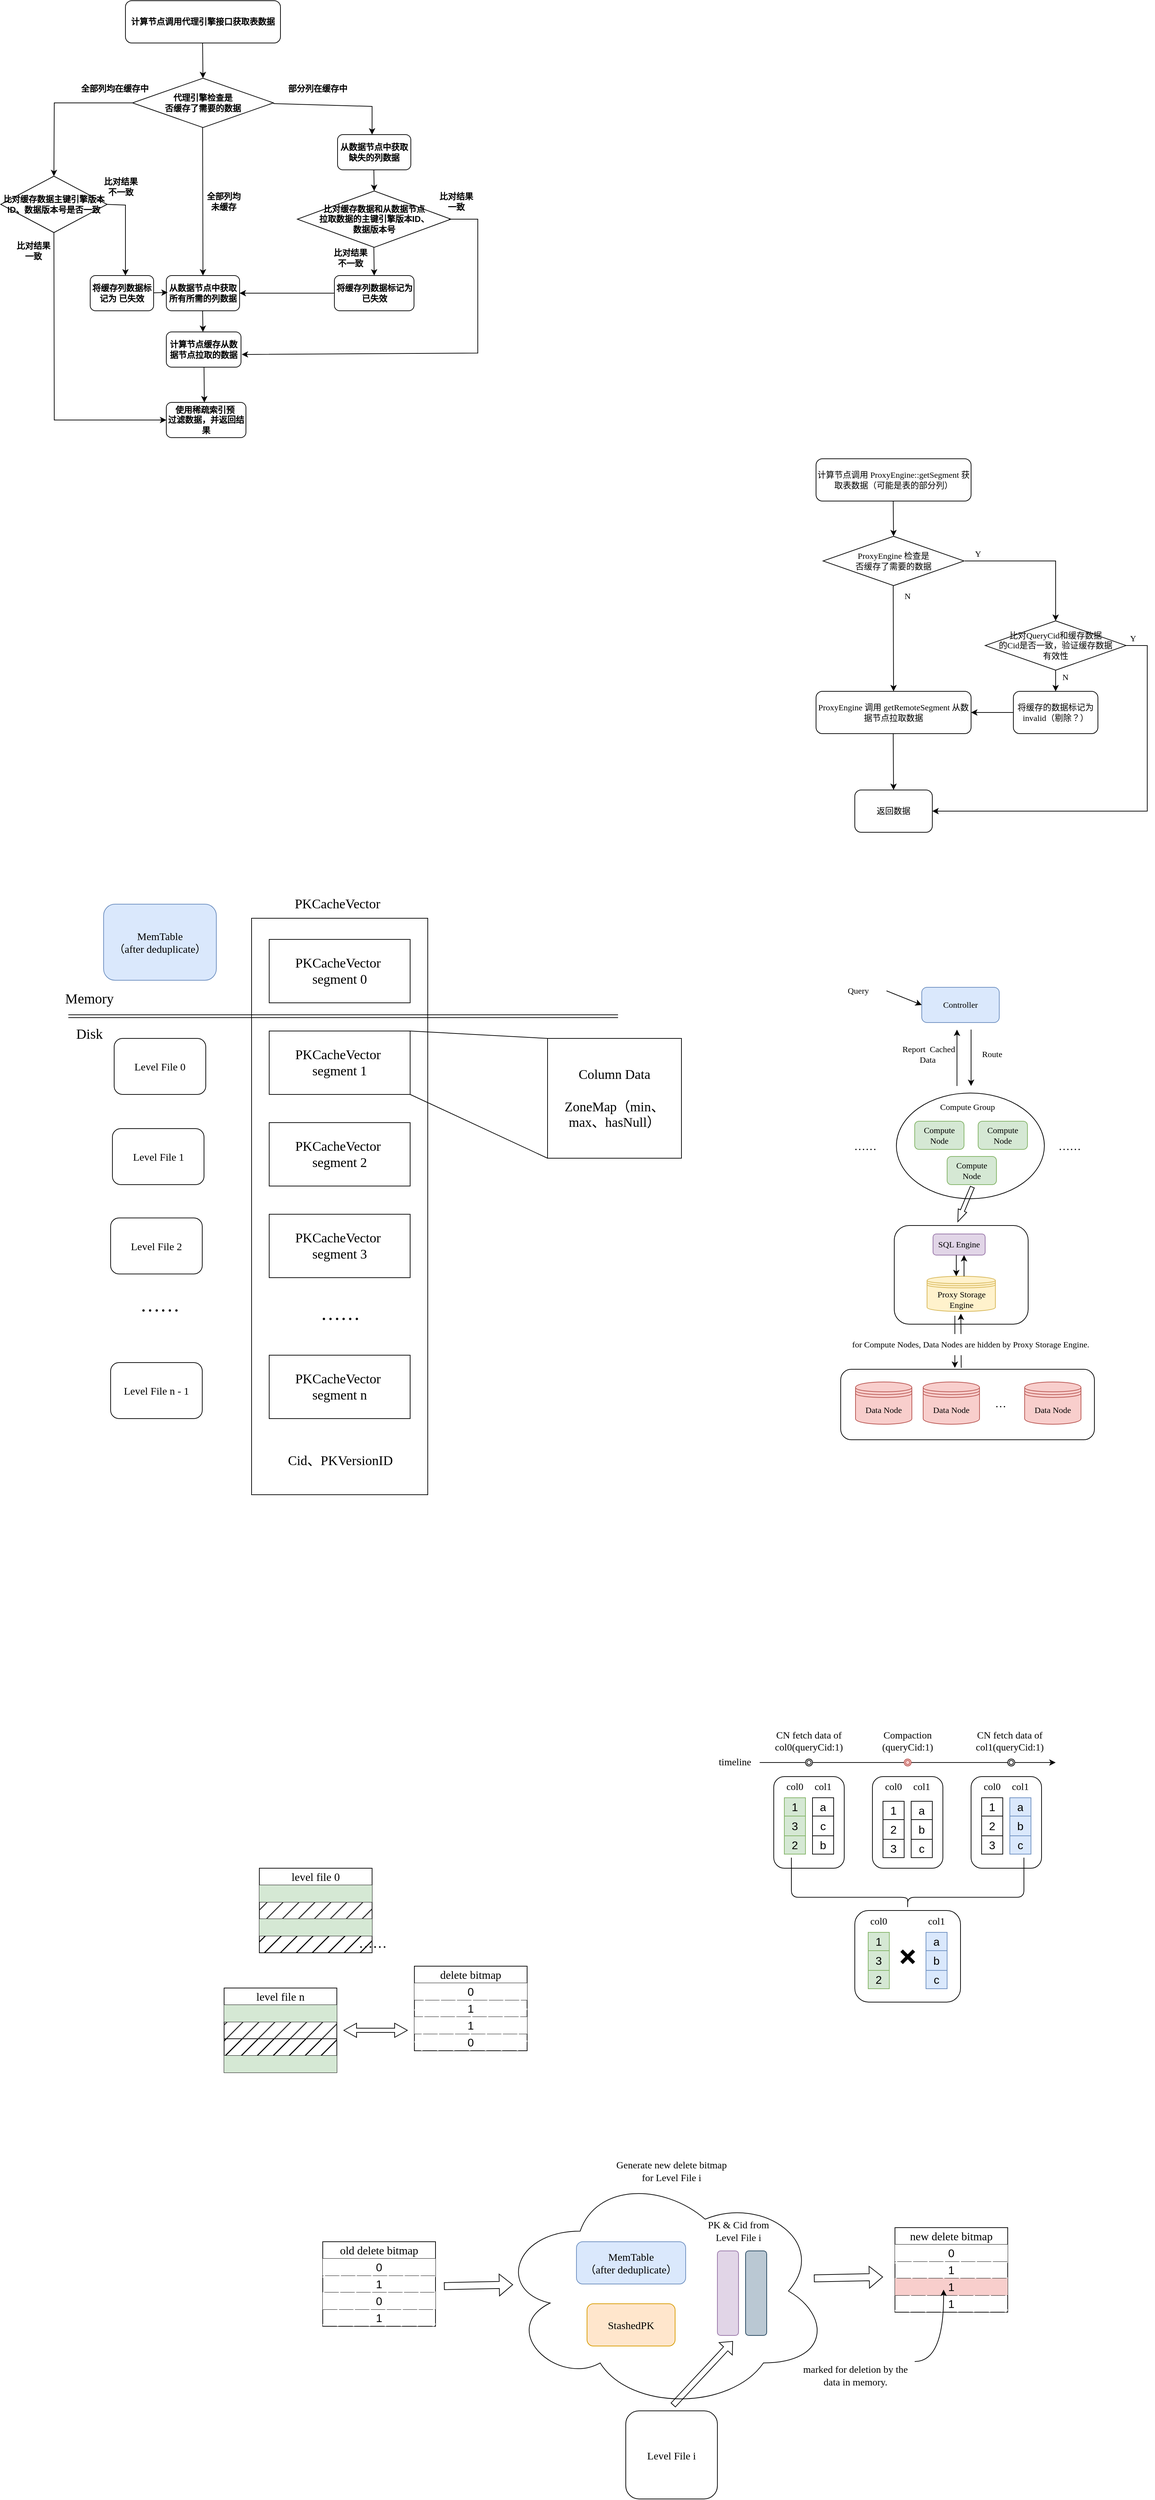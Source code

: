 <mxfile version="24.7.7">
  <diagram name="第 1 页" id="xPfh4IP5ZBfr27BcKs77">
    <mxGraphModel dx="3114" dy="1915" grid="1" gridSize="10" guides="1" tooltips="1" connect="1" arrows="1" fold="1" page="1" pageScale="1" pageWidth="827" pageHeight="1169" math="0" shadow="0">
      <root>
        <mxCell id="0" />
        <mxCell id="1" parent="0" />
        <mxCell id="Pok2jLCqyrNNW6y7tCXJ-306" value="" style="ellipse;shape=cloud;whiteSpace=wrap;html=1;fillColor=none;" parent="1" vertex="1">
          <mxGeometry x="-363" y="2690" width="473" height="340" as="geometry" />
        </mxCell>
        <mxCell id="Pok2jLCqyrNNW6y7tCXJ-65" value="" style="rounded=1;whiteSpace=wrap;html=1;fillColor=none;" parent="1" vertex="1">
          <mxGeometry x="125" y="1552" width="360" height="100" as="geometry" />
        </mxCell>
        <mxCell id="Pok2jLCqyrNNW6y7tCXJ-28" value="" style="ellipse;whiteSpace=wrap;html=1;fillColor=none;" parent="1" vertex="1">
          <mxGeometry x="204" y="1160" width="210" height="150" as="geometry" />
        </mxCell>
        <mxCell id="Pok2jLCqyrNNW6y7tCXJ-1" value="&lt;font face=&quot;Comic Sans MS&quot;&gt;计算节点调用 ProxyEngine::getSegment 获取表数据（可能是表的部分列）&lt;/font&gt;" style="rounded=1;whiteSpace=wrap;html=1;" parent="1" vertex="1">
          <mxGeometry x="90" y="260" width="220" height="60" as="geometry" />
        </mxCell>
        <mxCell id="Pok2jLCqyrNNW6y7tCXJ-2" value="" style="endArrow=classic;html=1;rounded=0;" parent="1" edge="1">
          <mxGeometry width="50" height="50" relative="1" as="geometry">
            <mxPoint x="199.5" y="320" as="sourcePoint" />
            <mxPoint x="200" y="370" as="targetPoint" />
          </mxGeometry>
        </mxCell>
        <mxCell id="Pok2jLCqyrNNW6y7tCXJ-3" value="&lt;font face=&quot;Comic Sans MS&quot;&gt;ProxyEngine 调用 getRemoteSegment 从数据节点拉取数据&lt;/font&gt;" style="rounded=1;whiteSpace=wrap;html=1;" parent="1" vertex="1">
          <mxGeometry x="90" y="590" width="220" height="60" as="geometry" />
        </mxCell>
        <mxCell id="Pok2jLCqyrNNW6y7tCXJ-4" value="&lt;span style=&quot;font-family: &amp;quot;Comic Sans MS&amp;quot;;&quot;&gt;ProxyEngine 检查是&lt;/span&gt;&lt;div&gt;&lt;span style=&quot;font-family: &amp;quot;Comic Sans MS&amp;quot;;&quot;&gt;否&lt;/span&gt;&lt;span style=&quot;font-family: &amp;quot;Comic Sans MS&amp;quot;; background-color: initial;&quot;&gt;缓存了需要的数据&lt;/span&gt;&lt;/div&gt;" style="rhombus;whiteSpace=wrap;html=1;" parent="1" vertex="1">
          <mxGeometry x="100" y="370" width="200" height="70" as="geometry" />
        </mxCell>
        <mxCell id="Pok2jLCqyrNNW6y7tCXJ-5" value="" style="endArrow=classic;html=1;rounded=0;entryX=0.5;entryY=0;entryDx=0;entryDy=0;" parent="1" target="Pok2jLCqyrNNW6y7tCXJ-3" edge="1">
          <mxGeometry width="50" height="50" relative="1" as="geometry">
            <mxPoint x="199.5" y="440" as="sourcePoint" />
            <mxPoint x="200" y="580" as="targetPoint" />
          </mxGeometry>
        </mxCell>
        <mxCell id="Pok2jLCqyrNNW6y7tCXJ-6" value="&lt;font face=&quot;Comic Sans MS&quot;&gt;N&lt;/font&gt;" style="text;html=1;align=center;verticalAlign=middle;whiteSpace=wrap;rounded=0;" parent="1" vertex="1">
          <mxGeometry x="190" y="440" width="60" height="30" as="geometry" />
        </mxCell>
        <mxCell id="Pok2jLCqyrNNW6y7tCXJ-8" value="" style="endArrow=classic;html=1;rounded=0;entryX=0.5;entryY=0;entryDx=0;entryDy=0;" parent="1" edge="1">
          <mxGeometry width="50" height="50" relative="1" as="geometry">
            <mxPoint x="301" y="405" as="sourcePoint" />
            <mxPoint x="430" y="490" as="targetPoint" />
            <Array as="points">
              <mxPoint x="430" y="405" />
            </Array>
          </mxGeometry>
        </mxCell>
        <mxCell id="Pok2jLCqyrNNW6y7tCXJ-9" value="&lt;font face=&quot;Comic Sans MS&quot;&gt;Y&lt;/font&gt;" style="text;html=1;align=center;verticalAlign=middle;whiteSpace=wrap;rounded=0;" parent="1" vertex="1">
          <mxGeometry x="290" y="380" width="60" height="30" as="geometry" />
        </mxCell>
        <mxCell id="Pok2jLCqyrNNW6y7tCXJ-15" value="&lt;span style=&quot;font-family: &amp;quot;Comic Sans MS&amp;quot;;&quot;&gt;比对QueryCid和缓存数据&lt;/span&gt;&lt;div&gt;&lt;span style=&quot;font-family: &amp;quot;Comic Sans MS&amp;quot;;&quot;&gt;的Cid是否一致，验证缓存数据&lt;/span&gt;&lt;/div&gt;&lt;div&gt;&lt;span style=&quot;font-family: &amp;quot;Comic Sans MS&amp;quot;; background-color: initial;&quot;&gt;有效性&lt;/span&gt;&lt;/div&gt;" style="rhombus;whiteSpace=wrap;html=1;" parent="1" vertex="1">
          <mxGeometry x="330" y="490" width="200" height="70" as="geometry" />
        </mxCell>
        <mxCell id="Pok2jLCqyrNNW6y7tCXJ-16" value="" style="endArrow=classic;html=1;rounded=0;" parent="1" edge="1">
          <mxGeometry width="50" height="50" relative="1" as="geometry">
            <mxPoint x="430" y="560" as="sourcePoint" />
            <mxPoint x="430" y="590" as="targetPoint" />
          </mxGeometry>
        </mxCell>
        <mxCell id="Pok2jLCqyrNNW6y7tCXJ-17" value="&lt;font face=&quot;Comic Sans MS&quot;&gt;N&lt;/font&gt;" style="text;html=1;align=center;verticalAlign=middle;whiteSpace=wrap;rounded=0;" parent="1" vertex="1">
          <mxGeometry x="414" y="555" width="60" height="30" as="geometry" />
        </mxCell>
        <mxCell id="Pok2jLCqyrNNW6y7tCXJ-18" value="" style="endArrow=classic;html=1;rounded=0;entryX=1;entryY=0.5;entryDx=0;entryDy=0;" parent="1" target="Pok2jLCqyrNNW6y7tCXJ-24" edge="1">
          <mxGeometry width="50" height="50" relative="1" as="geometry">
            <mxPoint x="530" y="525" as="sourcePoint" />
            <mxPoint x="440" y="770" as="targetPoint" />
            <Array as="points">
              <mxPoint x="560" y="525" />
              <mxPoint x="560" y="760" />
            </Array>
          </mxGeometry>
        </mxCell>
        <mxCell id="Pok2jLCqyrNNW6y7tCXJ-19" value="&lt;font face=&quot;Comic Sans MS&quot;&gt;Y&lt;/font&gt;" style="text;html=1;align=center;verticalAlign=middle;whiteSpace=wrap;rounded=0;" parent="1" vertex="1">
          <mxGeometry x="510" y="500" width="60" height="30" as="geometry" />
        </mxCell>
        <mxCell id="Pok2jLCqyrNNW6y7tCXJ-21" value="&lt;font face=&quot;Comic Sans MS&quot;&gt;将缓存的数据标记为invalid（剔除？）&lt;/font&gt;" style="rounded=1;whiteSpace=wrap;html=1;" parent="1" vertex="1">
          <mxGeometry x="370" y="590" width="120" height="60" as="geometry" />
        </mxCell>
        <mxCell id="Pok2jLCqyrNNW6y7tCXJ-22" value="" style="endArrow=classic;html=1;rounded=0;exitX=0;exitY=0.5;exitDx=0;exitDy=0;entryX=1;entryY=0.5;entryDx=0;entryDy=0;" parent="1" source="Pok2jLCqyrNNW6y7tCXJ-21" target="Pok2jLCqyrNNW6y7tCXJ-3" edge="1">
          <mxGeometry width="50" height="50" relative="1" as="geometry">
            <mxPoint x="319" y="540" as="sourcePoint" />
            <mxPoint x="319.5" y="620" as="targetPoint" />
          </mxGeometry>
        </mxCell>
        <mxCell id="Pok2jLCqyrNNW6y7tCXJ-23" value="" style="endArrow=classic;html=1;rounded=0;" parent="1" edge="1">
          <mxGeometry width="50" height="50" relative="1" as="geometry">
            <mxPoint x="199.5" y="650" as="sourcePoint" />
            <mxPoint x="200" y="730" as="targetPoint" />
          </mxGeometry>
        </mxCell>
        <mxCell id="Pok2jLCqyrNNW6y7tCXJ-24" value="&lt;font face=&quot;Comic Sans MS&quot;&gt;返回数据&lt;/font&gt;" style="rounded=1;whiteSpace=wrap;html=1;" parent="1" vertex="1">
          <mxGeometry x="145" y="730" width="110" height="60" as="geometry" />
        </mxCell>
        <mxCell id="Pok2jLCqyrNNW6y7tCXJ-25" value="&lt;font face=&quot;Comic Sans MS&quot;&gt;Controller&lt;/font&gt;" style="rounded=1;whiteSpace=wrap;html=1;fillColor=#dae8fc;strokeColor=#6c8ebf;" parent="1" vertex="1">
          <mxGeometry x="240" y="1010" width="110" height="50" as="geometry" />
        </mxCell>
        <mxCell id="Pok2jLCqyrNNW6y7tCXJ-26" value="&lt;font face=&quot;Comic Sans MS&quot;&gt;Query&lt;/font&gt;" style="text;html=1;align=center;verticalAlign=middle;whiteSpace=wrap;rounded=0;" parent="1" vertex="1">
          <mxGeometry x="110" y="1000" width="80" height="30" as="geometry" />
        </mxCell>
        <mxCell id="Pok2jLCqyrNNW6y7tCXJ-27" value="" style="endArrow=classic;html=1;rounded=0;entryX=0;entryY=0.5;entryDx=0;entryDy=0;exitX=1;exitY=0.5;exitDx=0;exitDy=0;" parent="1" source="Pok2jLCqyrNNW6y7tCXJ-26" target="Pok2jLCqyrNNW6y7tCXJ-25" edge="1">
          <mxGeometry width="50" height="50" relative="1" as="geometry">
            <mxPoint x="180" y="1035" as="sourcePoint" />
            <mxPoint x="180" y="980" as="targetPoint" />
          </mxGeometry>
        </mxCell>
        <mxCell id="Pok2jLCqyrNNW6y7tCXJ-29" value="" style="endArrow=classic;html=1;rounded=0;" parent="1" edge="1">
          <mxGeometry width="50" height="50" relative="1" as="geometry">
            <mxPoint x="310" y="1070" as="sourcePoint" />
            <mxPoint x="310" y="1150" as="targetPoint" />
          </mxGeometry>
        </mxCell>
        <mxCell id="Pok2jLCqyrNNW6y7tCXJ-30" value="" style="endArrow=classic;html=1;rounded=0;" parent="1" edge="1">
          <mxGeometry width="50" height="50" relative="1" as="geometry">
            <mxPoint x="290" y="1150" as="sourcePoint" />
            <mxPoint x="290" y="1070" as="targetPoint" />
          </mxGeometry>
        </mxCell>
        <mxCell id="Pok2jLCqyrNNW6y7tCXJ-31" value="&lt;font style=&quot;font-size: 16px;&quot; face=&quot;Comic Sans MS&quot;&gt;……&lt;/font&gt;" style="text;html=1;align=center;verticalAlign=middle;whiteSpace=wrap;rounded=0;" parent="1" vertex="1">
          <mxGeometry x="120" y="1220" width="80" height="30" as="geometry" />
        </mxCell>
        <mxCell id="Pok2jLCqyrNNW6y7tCXJ-32" value="&lt;font style=&quot;font-size: 16px;&quot; face=&quot;Comic Sans MS&quot;&gt;……&lt;/font&gt;" style="text;html=1;align=center;verticalAlign=middle;whiteSpace=wrap;rounded=0;" parent="1" vertex="1">
          <mxGeometry x="410" y="1220" width="80" height="30" as="geometry" />
        </mxCell>
        <mxCell id="Pok2jLCqyrNNW6y7tCXJ-33" value="&lt;font face=&quot;Comic Sans MS&quot;&gt;Compute Group&lt;/font&gt;" style="text;html=1;align=center;verticalAlign=middle;whiteSpace=wrap;rounded=0;" parent="1" vertex="1">
          <mxGeometry x="247" y="1170" width="116" height="20" as="geometry" />
        </mxCell>
        <mxCell id="Pok2jLCqyrNNW6y7tCXJ-35" value="&lt;font face=&quot;Comic Sans MS&quot;&gt;Compute Node&lt;/font&gt;" style="rounded=1;whiteSpace=wrap;html=1;fillColor=#d5e8d4;strokeColor=#82b366;" parent="1" vertex="1">
          <mxGeometry x="230" y="1200" width="70" height="40" as="geometry" />
        </mxCell>
        <mxCell id="Pok2jLCqyrNNW6y7tCXJ-36" value="&lt;font face=&quot;Comic Sans MS&quot;&gt;Route&lt;/font&gt;" style="text;html=1;align=center;verticalAlign=middle;whiteSpace=wrap;rounded=0;" parent="1" vertex="1">
          <mxGeometry x="300" y="1090" width="80" height="30" as="geometry" />
        </mxCell>
        <mxCell id="Pok2jLCqyrNNW6y7tCXJ-37" value="&lt;font face=&quot;Comic Sans MS&quot;&gt;Report&amp;nbsp; Cached Data&amp;nbsp;&lt;/font&gt;" style="text;html=1;align=center;verticalAlign=middle;whiteSpace=wrap;rounded=0;" parent="1" vertex="1">
          <mxGeometry x="210" y="1090" width="80" height="30" as="geometry" />
        </mxCell>
        <mxCell id="Pok2jLCqyrNNW6y7tCXJ-38" value="&lt;font face=&quot;Comic Sans MS&quot;&gt;Compute Node&lt;/font&gt;" style="rounded=1;whiteSpace=wrap;html=1;fillColor=#d5e8d4;strokeColor=#82b366;" parent="1" vertex="1">
          <mxGeometry x="276" y="1250" width="70" height="40" as="geometry" />
        </mxCell>
        <mxCell id="Pok2jLCqyrNNW6y7tCXJ-39" value="&lt;font face=&quot;Comic Sans MS&quot;&gt;Data Node&lt;/font&gt;" style="shape=datastore;whiteSpace=wrap;html=1;fillColor=#f8cecc;strokeColor=#b85450;" parent="1" vertex="1">
          <mxGeometry x="146" y="1570" width="80" height="60" as="geometry" />
        </mxCell>
        <mxCell id="Pok2jLCqyrNNW6y7tCXJ-40" value="&lt;font face=&quot;Comic Sans MS&quot;&gt;Data Node&lt;/font&gt;" style="shape=datastore;whiteSpace=wrap;html=1;fillColor=#f8cecc;strokeColor=#b85450;" parent="1" vertex="1">
          <mxGeometry x="242" y="1570" width="80" height="60" as="geometry" />
        </mxCell>
        <mxCell id="Pok2jLCqyrNNW6y7tCXJ-41" value="&lt;font face=&quot;Comic Sans MS&quot;&gt;Data Node&lt;/font&gt;" style="shape=datastore;whiteSpace=wrap;html=1;fillColor=#f8cecc;strokeColor=#b85450;" parent="1" vertex="1">
          <mxGeometry x="386" y="1570" width="80" height="60" as="geometry" />
        </mxCell>
        <mxCell id="Pok2jLCqyrNNW6y7tCXJ-43" value="&lt;font style=&quot;font-size: 16px;&quot; face=&quot;Comic Sans MS&quot;&gt;…&lt;/font&gt;" style="text;html=1;align=center;verticalAlign=middle;whiteSpace=wrap;rounded=0;" parent="1" vertex="1">
          <mxGeometry x="312" y="1585" width="80" height="30" as="geometry" />
        </mxCell>
        <mxCell id="Pok2jLCqyrNNW6y7tCXJ-45" value="&lt;font face=&quot;Comic Sans MS&quot;&gt;Compute Node&lt;/font&gt;" style="rounded=1;whiteSpace=wrap;html=1;fillColor=#d5e8d4;strokeColor=#82b366;" parent="1" vertex="1">
          <mxGeometry x="320" y="1200" width="70" height="40" as="geometry" />
        </mxCell>
        <mxCell id="Pok2jLCqyrNNW6y7tCXJ-48" value="" style="rounded=1;whiteSpace=wrap;html=1;" parent="1" vertex="1">
          <mxGeometry x="201" y="1348" width="190" height="140" as="geometry" />
        </mxCell>
        <mxCell id="Pok2jLCqyrNNW6y7tCXJ-49" value="&lt;font face=&quot;Comic Sans MS&quot;&gt;SQL Engine&lt;/font&gt;" style="rounded=1;whiteSpace=wrap;html=1;fillColor=#e1d5e7;strokeColor=#9673a6;" parent="1" vertex="1">
          <mxGeometry x="256" y="1360" width="74" height="30" as="geometry" />
        </mxCell>
        <mxCell id="Pok2jLCqyrNNW6y7tCXJ-52" value="&lt;font face=&quot;Comic Sans MS&quot;&gt;Proxy Storage Engine&lt;/font&gt;" style="shape=datastore;whiteSpace=wrap;html=1;fillColor=#fff2cc;strokeColor=#d6b656;" parent="1" vertex="1">
          <mxGeometry x="247.5" y="1420" width="97" height="50" as="geometry" />
        </mxCell>
        <mxCell id="Pok2jLCqyrNNW6y7tCXJ-53" value="" style="endArrow=classic;html=1;rounded=0;" parent="1" edge="1">
          <mxGeometry width="50" height="50" relative="1" as="geometry">
            <mxPoint x="289" y="1390" as="sourcePoint" />
            <mxPoint x="289" y="1420" as="targetPoint" />
          </mxGeometry>
        </mxCell>
        <mxCell id="Pok2jLCqyrNNW6y7tCXJ-54" value="" style="endArrow=classic;html=1;rounded=0;" parent="1" edge="1">
          <mxGeometry width="50" height="50" relative="1" as="geometry">
            <mxPoint x="300" y="1420" as="sourcePoint" />
            <mxPoint x="300" y="1390" as="targetPoint" />
          </mxGeometry>
        </mxCell>
        <mxCell id="Pok2jLCqyrNNW6y7tCXJ-61" value="" style="shape=flexArrow;endArrow=classic;html=1;rounded=0;width=6;endSize=5.33;endWidth=6;" parent="1" edge="1">
          <mxGeometry width="50" height="50" relative="1" as="geometry">
            <mxPoint x="312" y="1293" as="sourcePoint" />
            <mxPoint x="291" y="1343" as="targetPoint" />
          </mxGeometry>
        </mxCell>
        <mxCell id="Pok2jLCqyrNNW6y7tCXJ-77" value="" style="endArrow=classic;html=1;rounded=0;" parent="1" edge="1">
          <mxGeometry width="50" height="50" relative="1" as="geometry">
            <mxPoint x="296" y="1550" as="sourcePoint" />
            <mxPoint x="295.5" y="1473" as="targetPoint" />
          </mxGeometry>
        </mxCell>
        <mxCell id="Pok2jLCqyrNNW6y7tCXJ-78" value="" style="endArrow=classic;html=1;rounded=0;" parent="1" edge="1">
          <mxGeometry width="50" height="50" relative="1" as="geometry">
            <mxPoint x="287" y="1476" as="sourcePoint" />
            <mxPoint x="287" y="1550" as="targetPoint" />
          </mxGeometry>
        </mxCell>
        <mxCell id="Pok2jLCqyrNNW6y7tCXJ-63" value="&lt;font face=&quot;Comic Sans MS&quot;&gt;for Compute Nodes, Data Nodes are hidden by Proxy Storage Engine.&amp;nbsp;&lt;/font&gt;" style="text;html=1;align=center;verticalAlign=middle;whiteSpace=wrap;rounded=0;fillColor=default;" parent="1" vertex="1">
          <mxGeometry x="103" y="1502" width="416" height="30" as="geometry" />
        </mxCell>
        <mxCell id="Pok2jLCqyrNNW6y7tCXJ-80" value="" style="endArrow=classic;html=1;rounded=0;" parent="1" edge="1">
          <mxGeometry width="50" height="50" relative="1" as="geometry">
            <mxPoint x="10" y="2110" as="sourcePoint" />
            <mxPoint x="430" y="2110" as="targetPoint" />
          </mxGeometry>
        </mxCell>
        <mxCell id="Pok2jLCqyrNNW6y7tCXJ-81" value="&lt;font style=&quot;font-size: 14px;&quot; face=&quot;Comic Sans MS&quot;&gt;timeline&lt;/font&gt;" style="text;html=1;align=center;verticalAlign=middle;whiteSpace=wrap;rounded=0;" parent="1" vertex="1">
          <mxGeometry x="-65" y="2095" width="80" height="30" as="geometry" />
        </mxCell>
        <mxCell id="Pok2jLCqyrNNW6y7tCXJ-85" value="" style="ellipse;shape=doubleEllipse;whiteSpace=wrap;html=1;aspect=fixed;" parent="1" vertex="1">
          <mxGeometry x="75" y="2105" width="10" height="10" as="geometry" />
        </mxCell>
        <mxCell id="Pok2jLCqyrNNW6y7tCXJ-88" value="&lt;font face=&quot;Comic Sans MS&quot;&gt;&lt;span style=&quot;font-size: 14px;&quot;&gt;CN fetch data of&lt;/span&gt;&lt;/font&gt;&lt;div&gt;&lt;font face=&quot;Comic Sans MS&quot;&gt;&lt;span style=&quot;font-size: 14px;&quot;&gt;col0(queryCid:1)&lt;/span&gt;&lt;/font&gt;&lt;/div&gt;" style="text;html=1;align=center;verticalAlign=middle;whiteSpace=wrap;rounded=0;" parent="1" vertex="1">
          <mxGeometry x="15" y="2065" width="130" height="30" as="geometry" />
        </mxCell>
        <mxCell id="Pok2jLCqyrNNW6y7tCXJ-89" value="" style="rounded=1;whiteSpace=wrap;html=1;" parent="1" vertex="1">
          <mxGeometry x="30" y="2130" width="100" height="130" as="geometry" />
        </mxCell>
        <mxCell id="Pok2jLCqyrNNW6y7tCXJ-107" value="&lt;font style=&quot;font-size: 14px;&quot; face=&quot;Comic Sans MS&quot;&gt;col0&lt;/font&gt;" style="text;html=1;align=center;verticalAlign=middle;whiteSpace=wrap;rounded=0;" parent="1" vertex="1">
          <mxGeometry x="20" y="2130" width="80" height="30" as="geometry" />
        </mxCell>
        <mxCell id="Pok2jLCqyrNNW6y7tCXJ-130" value="&lt;font style=&quot;font-size: 14px;&quot; face=&quot;Comic Sans MS&quot;&gt;col1&lt;/font&gt;" style="text;html=1;align=center;verticalAlign=middle;whiteSpace=wrap;rounded=0;" parent="1" vertex="1">
          <mxGeometry x="60" y="2130" width="80" height="30" as="geometry" />
        </mxCell>
        <mxCell id="Pok2jLCqyrNNW6y7tCXJ-132" value="" style="shape=table;startSize=0;container=1;collapsible=0;childLayout=tableLayout;fontSize=16;fillColor=#d5e8d4;strokeColor=#82b366;" parent="1" vertex="1">
          <mxGeometry x="45" y="2160" width="30" height="80" as="geometry" />
        </mxCell>
        <mxCell id="Pok2jLCqyrNNW6y7tCXJ-133" value="" style="shape=tableRow;horizontal=0;startSize=0;swimlaneHead=0;swimlaneBody=0;strokeColor=inherit;top=0;left=0;bottom=0;right=0;collapsible=0;dropTarget=0;fillColor=none;points=[[0,0.5],[1,0.5]];portConstraint=eastwest;fontSize=16;" parent="Pok2jLCqyrNNW6y7tCXJ-132" vertex="1">
          <mxGeometry width="30" height="26" as="geometry" />
        </mxCell>
        <mxCell id="Pok2jLCqyrNNW6y7tCXJ-134" value="1" style="shape=partialRectangle;html=1;whiteSpace=wrap;connectable=0;strokeColor=inherit;overflow=hidden;fillColor=none;top=0;left=0;bottom=0;right=0;pointerEvents=1;fontSize=16;" parent="Pok2jLCqyrNNW6y7tCXJ-133" vertex="1">
          <mxGeometry width="30" height="26" as="geometry">
            <mxRectangle width="30" height="26" as="alternateBounds" />
          </mxGeometry>
        </mxCell>
        <mxCell id="Pok2jLCqyrNNW6y7tCXJ-137" value="" style="shape=tableRow;horizontal=0;startSize=0;swimlaneHead=0;swimlaneBody=0;strokeColor=inherit;top=0;left=0;bottom=0;right=0;collapsible=0;dropTarget=0;fillColor=none;points=[[0,0.5],[1,0.5]];portConstraint=eastwest;fontSize=16;" parent="Pok2jLCqyrNNW6y7tCXJ-132" vertex="1">
          <mxGeometry y="26" width="30" height="28" as="geometry" />
        </mxCell>
        <mxCell id="Pok2jLCqyrNNW6y7tCXJ-138" value="3" style="shape=partialRectangle;html=1;whiteSpace=wrap;connectable=0;strokeColor=inherit;overflow=hidden;fillColor=none;top=0;left=0;bottom=0;right=0;pointerEvents=1;fontSize=16;" parent="Pok2jLCqyrNNW6y7tCXJ-137" vertex="1">
          <mxGeometry width="30" height="28" as="geometry">
            <mxRectangle width="30" height="28" as="alternateBounds" />
          </mxGeometry>
        </mxCell>
        <mxCell id="Pok2jLCqyrNNW6y7tCXJ-141" value="" style="shape=tableRow;horizontal=0;startSize=0;swimlaneHead=0;swimlaneBody=0;strokeColor=inherit;top=0;left=0;bottom=0;right=0;collapsible=0;dropTarget=0;fillColor=none;points=[[0,0.5],[1,0.5]];portConstraint=eastwest;fontSize=16;" parent="Pok2jLCqyrNNW6y7tCXJ-132" vertex="1">
          <mxGeometry y="54" width="30" height="26" as="geometry" />
        </mxCell>
        <mxCell id="Pok2jLCqyrNNW6y7tCXJ-142" value="2" style="shape=partialRectangle;html=1;whiteSpace=wrap;connectable=0;strokeColor=inherit;overflow=hidden;fillColor=none;top=0;left=0;bottom=0;right=0;pointerEvents=1;fontSize=16;" parent="Pok2jLCqyrNNW6y7tCXJ-141" vertex="1">
          <mxGeometry width="30" height="26" as="geometry">
            <mxRectangle width="30" height="26" as="alternateBounds" />
          </mxGeometry>
        </mxCell>
        <mxCell id="Pok2jLCqyrNNW6y7tCXJ-145" value="" style="shape=table;startSize=0;container=1;collapsible=0;childLayout=tableLayout;fontSize=16;" parent="1" vertex="1">
          <mxGeometry x="85" y="2160" width="30" height="80" as="geometry" />
        </mxCell>
        <mxCell id="Pok2jLCqyrNNW6y7tCXJ-146" value="" style="shape=tableRow;horizontal=0;startSize=0;swimlaneHead=0;swimlaneBody=0;strokeColor=inherit;top=0;left=0;bottom=0;right=0;collapsible=0;dropTarget=0;fillColor=none;points=[[0,0.5],[1,0.5]];portConstraint=eastwest;fontSize=16;" parent="Pok2jLCqyrNNW6y7tCXJ-145" vertex="1">
          <mxGeometry width="30" height="26" as="geometry" />
        </mxCell>
        <mxCell id="Pok2jLCqyrNNW6y7tCXJ-147" value="a" style="shape=partialRectangle;html=1;whiteSpace=wrap;connectable=0;strokeColor=inherit;overflow=hidden;fillColor=none;top=0;left=0;bottom=0;right=0;pointerEvents=1;fontSize=16;" parent="Pok2jLCqyrNNW6y7tCXJ-146" vertex="1">
          <mxGeometry width="30" height="26" as="geometry">
            <mxRectangle width="30" height="26" as="alternateBounds" />
          </mxGeometry>
        </mxCell>
        <mxCell id="Pok2jLCqyrNNW6y7tCXJ-148" value="" style="shape=tableRow;horizontal=0;startSize=0;swimlaneHead=0;swimlaneBody=0;strokeColor=inherit;top=0;left=0;bottom=0;right=0;collapsible=0;dropTarget=0;fillColor=none;points=[[0,0.5],[1,0.5]];portConstraint=eastwest;fontSize=16;" parent="Pok2jLCqyrNNW6y7tCXJ-145" vertex="1">
          <mxGeometry y="26" width="30" height="28" as="geometry" />
        </mxCell>
        <mxCell id="Pok2jLCqyrNNW6y7tCXJ-149" value="c" style="shape=partialRectangle;html=1;whiteSpace=wrap;connectable=0;strokeColor=inherit;overflow=hidden;fillColor=none;top=0;left=0;bottom=0;right=0;pointerEvents=1;fontSize=16;" parent="Pok2jLCqyrNNW6y7tCXJ-148" vertex="1">
          <mxGeometry width="30" height="28" as="geometry">
            <mxRectangle width="30" height="28" as="alternateBounds" />
          </mxGeometry>
        </mxCell>
        <mxCell id="Pok2jLCqyrNNW6y7tCXJ-150" value="" style="shape=tableRow;horizontal=0;startSize=0;swimlaneHead=0;swimlaneBody=0;strokeColor=inherit;top=0;left=0;bottom=0;right=0;collapsible=0;dropTarget=0;fillColor=none;points=[[0,0.5],[1,0.5]];portConstraint=eastwest;fontSize=16;" parent="Pok2jLCqyrNNW6y7tCXJ-145" vertex="1">
          <mxGeometry y="54" width="30" height="26" as="geometry" />
        </mxCell>
        <mxCell id="Pok2jLCqyrNNW6y7tCXJ-151" value="b" style="shape=partialRectangle;html=1;whiteSpace=wrap;connectable=0;strokeColor=inherit;overflow=hidden;fillColor=none;top=0;left=0;bottom=0;right=0;pointerEvents=1;fontSize=16;" parent="Pok2jLCqyrNNW6y7tCXJ-150" vertex="1">
          <mxGeometry width="30" height="26" as="geometry">
            <mxRectangle width="30" height="26" as="alternateBounds" />
          </mxGeometry>
        </mxCell>
        <mxCell id="Pok2jLCqyrNNW6y7tCXJ-152" value="" style="ellipse;shape=doubleEllipse;whiteSpace=wrap;html=1;aspect=fixed;fillColor=#f8cecc;strokeColor=#b85450;" parent="1" vertex="1">
          <mxGeometry x="215" y="2105" width="10" height="10" as="geometry" />
        </mxCell>
        <mxCell id="Pok2jLCqyrNNW6y7tCXJ-153" value="&lt;font face=&quot;Comic Sans MS&quot;&gt;&lt;span style=&quot;font-size: 14px;&quot;&gt;Compaction&lt;/span&gt;&lt;/font&gt;&lt;div&gt;&lt;font face=&quot;Comic Sans MS&quot;&gt;&lt;span style=&quot;font-size: 14px;&quot;&gt;(queryCid:1)&lt;/span&gt;&lt;/font&gt;&lt;/div&gt;" style="text;html=1;align=center;verticalAlign=middle;whiteSpace=wrap;rounded=0;" parent="1" vertex="1">
          <mxGeometry x="155" y="2065" width="130" height="30" as="geometry" />
        </mxCell>
        <mxCell id="Pok2jLCqyrNNW6y7tCXJ-156" value="&lt;span style=&quot;color: rgba(0, 0, 0, 0); font-family: monospace; font-size: 0px; text-align: start; text-wrap: nowrap;&quot;&gt;%3CmxGraphModel%3E%3Croot%3E%3CmxCell%20id%3D%220%22%2F%3E%3CmxCell%20id%3D%221%22%20parent%3D%220%22%2F%3E%3CmxCell%20id%3D%222%22%20value%3D%22%26lt%3Bfont%20face%3D%26quot%3BComic%20Sans%20MS%26quot%3B%26gt%3B%26lt%3Bspan%20style%3D%26quot%3Bfont-size%3A%2014px%3B%26quot%3B%26gt%3BCompaction%26lt%3B%2Fspan%26gt%3B%26lt%3B%2Ffont%26gt%3B%26lt%3Bdiv%26gt%3B%26lt%3Bfont%20face%3D%26quot%3BComic%20Sans%20MS%26quot%3B%26gt%3B%26lt%3Bspan%20style%3D%26quot%3Bfont-size%3A%2014px%3B%26quot%3B%26gt%3B(queryCid%3A1)%26lt%3B%2Fspan%26gt%3B%26lt%3B%2Ffont%26gt%3B%26lt%3B%2Fdiv%26gt%3B%22%20style%3D%22text%3Bhtml%3D1%3Balign%3Dcenter%3BverticalAlign%3Dmiddle%3BwhiteSpace%3Dwrap%3Brounded%3D0%3B%22%20vertex%3D%221%22%20parent%3D%221%22%3E%3CmxGeometry%20x%3D%22130%22%20y%3D%222065%22%20width%3D%22130%22%20height%3D%2230%22%20as%3D%22geometry%22%2F%3E%3C%2FmxCell%3E%3C%2Froot%3E%3C%2FmxGraphModel%3E&lt;/span&gt;" style="text;html=1;align=center;verticalAlign=middle;whiteSpace=wrap;rounded=0;" parent="1" vertex="1">
          <mxGeometry x="240" y="2065" width="130" height="30" as="geometry" />
        </mxCell>
        <mxCell id="Pok2jLCqyrNNW6y7tCXJ-157" value="&lt;font face=&quot;Comic Sans MS&quot;&gt;&lt;span style=&quot;font-size: 14px;&quot;&gt;CN fetch data of&lt;/span&gt;&lt;/font&gt;&lt;div&gt;&lt;font face=&quot;Comic Sans MS&quot;&gt;&lt;span style=&quot;font-size: 14px;&quot;&gt;col1(queryCid:1)&lt;/span&gt;&lt;/font&gt;&lt;/div&gt;" style="text;html=1;align=center;verticalAlign=middle;whiteSpace=wrap;rounded=0;" parent="1" vertex="1">
          <mxGeometry x="300" y="2065" width="130" height="30" as="geometry" />
        </mxCell>
        <mxCell id="Pok2jLCqyrNNW6y7tCXJ-159" value="" style="ellipse;shape=doubleEllipse;whiteSpace=wrap;html=1;aspect=fixed;" parent="1" vertex="1">
          <mxGeometry x="362" y="2105" width="10" height="10" as="geometry" />
        </mxCell>
        <mxCell id="Pok2jLCqyrNNW6y7tCXJ-160" value="" style="rounded=1;whiteSpace=wrap;html=1;" parent="1" vertex="1">
          <mxGeometry x="310" y="2130" width="100" height="130" as="geometry" />
        </mxCell>
        <mxCell id="Pok2jLCqyrNNW6y7tCXJ-161" value="&lt;font style=&quot;font-size: 14px;&quot; face=&quot;Comic Sans MS&quot;&gt;col0&lt;/font&gt;" style="text;html=1;align=center;verticalAlign=middle;whiteSpace=wrap;rounded=0;" parent="1" vertex="1">
          <mxGeometry x="300" y="2130" width="80" height="30" as="geometry" />
        </mxCell>
        <mxCell id="Pok2jLCqyrNNW6y7tCXJ-162" value="&lt;font style=&quot;font-size: 14px;&quot; face=&quot;Comic Sans MS&quot;&gt;col1&lt;/font&gt;" style="text;html=1;align=center;verticalAlign=middle;whiteSpace=wrap;rounded=0;" parent="1" vertex="1">
          <mxGeometry x="340" y="2130" width="80" height="30" as="geometry" />
        </mxCell>
        <mxCell id="Pok2jLCqyrNNW6y7tCXJ-163" value="" style="shape=table;startSize=0;container=1;collapsible=0;childLayout=tableLayout;fontSize=16;fillColor=#dae8fc;strokeColor=#6c8ebf;" parent="1" vertex="1">
          <mxGeometry x="365" y="2160" width="30" height="80" as="geometry" />
        </mxCell>
        <mxCell id="Pok2jLCqyrNNW6y7tCXJ-164" value="" style="shape=tableRow;horizontal=0;startSize=0;swimlaneHead=0;swimlaneBody=0;strokeColor=inherit;top=0;left=0;bottom=0;right=0;collapsible=0;dropTarget=0;fillColor=none;points=[[0,0.5],[1,0.5]];portConstraint=eastwest;fontSize=16;" parent="Pok2jLCqyrNNW6y7tCXJ-163" vertex="1">
          <mxGeometry width="30" height="26" as="geometry" />
        </mxCell>
        <mxCell id="Pok2jLCqyrNNW6y7tCXJ-165" value="a" style="shape=partialRectangle;html=1;whiteSpace=wrap;connectable=0;strokeColor=inherit;overflow=hidden;fillColor=none;top=0;left=0;bottom=0;right=0;pointerEvents=1;fontSize=16;" parent="Pok2jLCqyrNNW6y7tCXJ-164" vertex="1">
          <mxGeometry width="30" height="26" as="geometry">
            <mxRectangle width="30" height="26" as="alternateBounds" />
          </mxGeometry>
        </mxCell>
        <mxCell id="Pok2jLCqyrNNW6y7tCXJ-166" value="" style="shape=tableRow;horizontal=0;startSize=0;swimlaneHead=0;swimlaneBody=0;strokeColor=inherit;top=0;left=0;bottom=0;right=0;collapsible=0;dropTarget=0;fillColor=none;points=[[0,0.5],[1,0.5]];portConstraint=eastwest;fontSize=16;" parent="Pok2jLCqyrNNW6y7tCXJ-163" vertex="1">
          <mxGeometry y="26" width="30" height="28" as="geometry" />
        </mxCell>
        <mxCell id="Pok2jLCqyrNNW6y7tCXJ-167" value="b" style="shape=partialRectangle;html=1;whiteSpace=wrap;connectable=0;strokeColor=inherit;overflow=hidden;fillColor=none;top=0;left=0;bottom=0;right=0;pointerEvents=1;fontSize=16;" parent="Pok2jLCqyrNNW6y7tCXJ-166" vertex="1">
          <mxGeometry width="30" height="28" as="geometry">
            <mxRectangle width="30" height="28" as="alternateBounds" />
          </mxGeometry>
        </mxCell>
        <mxCell id="Pok2jLCqyrNNW6y7tCXJ-168" value="" style="shape=tableRow;horizontal=0;startSize=0;swimlaneHead=0;swimlaneBody=0;strokeColor=inherit;top=0;left=0;bottom=0;right=0;collapsible=0;dropTarget=0;fillColor=none;points=[[0,0.5],[1,0.5]];portConstraint=eastwest;fontSize=16;" parent="Pok2jLCqyrNNW6y7tCXJ-163" vertex="1">
          <mxGeometry y="54" width="30" height="26" as="geometry" />
        </mxCell>
        <mxCell id="Pok2jLCqyrNNW6y7tCXJ-169" value="c" style="shape=partialRectangle;html=1;whiteSpace=wrap;connectable=0;strokeColor=inherit;overflow=hidden;fillColor=none;top=0;left=0;bottom=0;right=0;pointerEvents=1;fontSize=16;" parent="Pok2jLCqyrNNW6y7tCXJ-168" vertex="1">
          <mxGeometry width="30" height="26" as="geometry">
            <mxRectangle width="30" height="26" as="alternateBounds" />
          </mxGeometry>
        </mxCell>
        <mxCell id="Pok2jLCqyrNNW6y7tCXJ-170" value="" style="shape=table;startSize=0;container=1;collapsible=0;childLayout=tableLayout;fontSize=16;" parent="1" vertex="1">
          <mxGeometry x="325" y="2160" width="30" height="80" as="geometry" />
        </mxCell>
        <mxCell id="Pok2jLCqyrNNW6y7tCXJ-171" value="" style="shape=tableRow;horizontal=0;startSize=0;swimlaneHead=0;swimlaneBody=0;strokeColor=inherit;top=0;left=0;bottom=0;right=0;collapsible=0;dropTarget=0;fillColor=none;points=[[0,0.5],[1,0.5]];portConstraint=eastwest;fontSize=16;" parent="Pok2jLCqyrNNW6y7tCXJ-170" vertex="1">
          <mxGeometry width="30" height="26" as="geometry" />
        </mxCell>
        <mxCell id="Pok2jLCqyrNNW6y7tCXJ-172" value="1" style="shape=partialRectangle;html=1;whiteSpace=wrap;connectable=0;strokeColor=inherit;overflow=hidden;fillColor=none;top=0;left=0;bottom=0;right=0;pointerEvents=1;fontSize=16;" parent="Pok2jLCqyrNNW6y7tCXJ-171" vertex="1">
          <mxGeometry width="30" height="26" as="geometry">
            <mxRectangle width="30" height="26" as="alternateBounds" />
          </mxGeometry>
        </mxCell>
        <mxCell id="Pok2jLCqyrNNW6y7tCXJ-173" value="" style="shape=tableRow;horizontal=0;startSize=0;swimlaneHead=0;swimlaneBody=0;strokeColor=inherit;top=0;left=0;bottom=0;right=0;collapsible=0;dropTarget=0;fillColor=none;points=[[0,0.5],[1,0.5]];portConstraint=eastwest;fontSize=16;" parent="Pok2jLCqyrNNW6y7tCXJ-170" vertex="1">
          <mxGeometry y="26" width="30" height="28" as="geometry" />
        </mxCell>
        <mxCell id="Pok2jLCqyrNNW6y7tCXJ-174" value="2" style="shape=partialRectangle;html=1;whiteSpace=wrap;connectable=0;strokeColor=inherit;overflow=hidden;fillColor=none;top=0;left=0;bottom=0;right=0;pointerEvents=1;fontSize=16;" parent="Pok2jLCqyrNNW6y7tCXJ-173" vertex="1">
          <mxGeometry width="30" height="28" as="geometry">
            <mxRectangle width="30" height="28" as="alternateBounds" />
          </mxGeometry>
        </mxCell>
        <mxCell id="Pok2jLCqyrNNW6y7tCXJ-175" value="" style="shape=tableRow;horizontal=0;startSize=0;swimlaneHead=0;swimlaneBody=0;strokeColor=inherit;top=0;left=0;bottom=0;right=0;collapsible=0;dropTarget=0;fillColor=none;points=[[0,0.5],[1,0.5]];portConstraint=eastwest;fontSize=16;" parent="Pok2jLCqyrNNW6y7tCXJ-170" vertex="1">
          <mxGeometry y="54" width="30" height="26" as="geometry" />
        </mxCell>
        <mxCell id="Pok2jLCqyrNNW6y7tCXJ-176" value="3" style="shape=partialRectangle;html=1;whiteSpace=wrap;connectable=0;strokeColor=inherit;overflow=hidden;fillColor=none;top=0;left=0;bottom=0;right=0;pointerEvents=1;fontSize=16;" parent="Pok2jLCqyrNNW6y7tCXJ-175" vertex="1">
          <mxGeometry width="30" height="26" as="geometry">
            <mxRectangle width="30" height="26" as="alternateBounds" />
          </mxGeometry>
        </mxCell>
        <mxCell id="Pok2jLCqyrNNW6y7tCXJ-177" value="" style="shape=curlyBracket;whiteSpace=wrap;html=1;rounded=1;flipH=1;labelPosition=right;verticalLabelPosition=middle;align=left;verticalAlign=middle;rotation=90;size=0.224;" parent="1" vertex="1">
          <mxGeometry x="183.75" y="2116.25" width="72.5" height="330" as="geometry" />
        </mxCell>
        <mxCell id="Pok2jLCqyrNNW6y7tCXJ-178" value="" style="rounded=1;whiteSpace=wrap;html=1;" parent="1" vertex="1">
          <mxGeometry x="145" y="2320" width="150" height="130" as="geometry" />
        </mxCell>
        <mxCell id="Pok2jLCqyrNNW6y7tCXJ-179" value="&lt;font style=&quot;font-size: 14px;&quot; face=&quot;Comic Sans MS&quot;&gt;col0&lt;/font&gt;" style="text;html=1;align=center;verticalAlign=middle;whiteSpace=wrap;rounded=0;" parent="1" vertex="1">
          <mxGeometry x="139" y="2321" width="80" height="30" as="geometry" />
        </mxCell>
        <mxCell id="Pok2jLCqyrNNW6y7tCXJ-180" value="&lt;font style=&quot;font-size: 14px;&quot; face=&quot;Comic Sans MS&quot;&gt;col1&lt;/font&gt;" style="text;html=1;align=center;verticalAlign=middle;whiteSpace=wrap;rounded=0;" parent="1" vertex="1">
          <mxGeometry x="221" y="2321" width="80" height="30" as="geometry" />
        </mxCell>
        <mxCell id="Pok2jLCqyrNNW6y7tCXJ-181" value="" style="shape=table;startSize=0;container=1;collapsible=0;childLayout=tableLayout;fontSize=16;fillColor=#dae8fc;strokeColor=#6c8ebf;" parent="1" vertex="1">
          <mxGeometry x="246" y="2351" width="30" height="80" as="geometry" />
        </mxCell>
        <mxCell id="Pok2jLCqyrNNW6y7tCXJ-182" value="" style="shape=tableRow;horizontal=0;startSize=0;swimlaneHead=0;swimlaneBody=0;strokeColor=inherit;top=0;left=0;bottom=0;right=0;collapsible=0;dropTarget=0;fillColor=none;points=[[0,0.5],[1,0.5]];portConstraint=eastwest;fontSize=16;" parent="Pok2jLCqyrNNW6y7tCXJ-181" vertex="1">
          <mxGeometry width="30" height="26" as="geometry" />
        </mxCell>
        <mxCell id="Pok2jLCqyrNNW6y7tCXJ-183" value="a" style="shape=partialRectangle;html=1;whiteSpace=wrap;connectable=0;strokeColor=inherit;overflow=hidden;fillColor=none;top=0;left=0;bottom=0;right=0;pointerEvents=1;fontSize=16;" parent="Pok2jLCqyrNNW6y7tCXJ-182" vertex="1">
          <mxGeometry width="30" height="26" as="geometry">
            <mxRectangle width="30" height="26" as="alternateBounds" />
          </mxGeometry>
        </mxCell>
        <mxCell id="Pok2jLCqyrNNW6y7tCXJ-184" value="" style="shape=tableRow;horizontal=0;startSize=0;swimlaneHead=0;swimlaneBody=0;strokeColor=inherit;top=0;left=0;bottom=0;right=0;collapsible=0;dropTarget=0;fillColor=none;points=[[0,0.5],[1,0.5]];portConstraint=eastwest;fontSize=16;" parent="Pok2jLCqyrNNW6y7tCXJ-181" vertex="1">
          <mxGeometry y="26" width="30" height="28" as="geometry" />
        </mxCell>
        <mxCell id="Pok2jLCqyrNNW6y7tCXJ-185" value="b" style="shape=partialRectangle;html=1;whiteSpace=wrap;connectable=0;strokeColor=inherit;overflow=hidden;fillColor=none;top=0;left=0;bottom=0;right=0;pointerEvents=1;fontSize=16;" parent="Pok2jLCqyrNNW6y7tCXJ-184" vertex="1">
          <mxGeometry width="30" height="28" as="geometry">
            <mxRectangle width="30" height="28" as="alternateBounds" />
          </mxGeometry>
        </mxCell>
        <mxCell id="Pok2jLCqyrNNW6y7tCXJ-186" value="" style="shape=tableRow;horizontal=0;startSize=0;swimlaneHead=0;swimlaneBody=0;strokeColor=inherit;top=0;left=0;bottom=0;right=0;collapsible=0;dropTarget=0;fillColor=none;points=[[0,0.5],[1,0.5]];portConstraint=eastwest;fontSize=16;" parent="Pok2jLCqyrNNW6y7tCXJ-181" vertex="1">
          <mxGeometry y="54" width="30" height="26" as="geometry" />
        </mxCell>
        <mxCell id="Pok2jLCqyrNNW6y7tCXJ-187" value="c" style="shape=partialRectangle;html=1;whiteSpace=wrap;connectable=0;strokeColor=inherit;overflow=hidden;fillColor=none;top=0;left=0;bottom=0;right=0;pointerEvents=1;fontSize=16;" parent="Pok2jLCqyrNNW6y7tCXJ-186" vertex="1">
          <mxGeometry width="30" height="26" as="geometry">
            <mxRectangle width="30" height="26" as="alternateBounds" />
          </mxGeometry>
        </mxCell>
        <mxCell id="Pok2jLCqyrNNW6y7tCXJ-195" value="" style="shape=table;startSize=0;container=1;collapsible=0;childLayout=tableLayout;fontSize=16;fillColor=#d5e8d4;strokeColor=#82b366;" parent="1" vertex="1">
          <mxGeometry x="164" y="2351" width="30" height="80" as="geometry" />
        </mxCell>
        <mxCell id="Pok2jLCqyrNNW6y7tCXJ-196" value="" style="shape=tableRow;horizontal=0;startSize=0;swimlaneHead=0;swimlaneBody=0;strokeColor=inherit;top=0;left=0;bottom=0;right=0;collapsible=0;dropTarget=0;fillColor=none;points=[[0,0.5],[1,0.5]];portConstraint=eastwest;fontSize=16;" parent="Pok2jLCqyrNNW6y7tCXJ-195" vertex="1">
          <mxGeometry width="30" height="26" as="geometry" />
        </mxCell>
        <mxCell id="Pok2jLCqyrNNW6y7tCXJ-197" value="1" style="shape=partialRectangle;html=1;whiteSpace=wrap;connectable=0;strokeColor=inherit;overflow=hidden;fillColor=none;top=0;left=0;bottom=0;right=0;pointerEvents=1;fontSize=16;" parent="Pok2jLCqyrNNW6y7tCXJ-196" vertex="1">
          <mxGeometry width="30" height="26" as="geometry">
            <mxRectangle width="30" height="26" as="alternateBounds" />
          </mxGeometry>
        </mxCell>
        <mxCell id="Pok2jLCqyrNNW6y7tCXJ-198" value="" style="shape=tableRow;horizontal=0;startSize=0;swimlaneHead=0;swimlaneBody=0;strokeColor=inherit;top=0;left=0;bottom=0;right=0;collapsible=0;dropTarget=0;fillColor=none;points=[[0,0.5],[1,0.5]];portConstraint=eastwest;fontSize=16;" parent="Pok2jLCqyrNNW6y7tCXJ-195" vertex="1">
          <mxGeometry y="26" width="30" height="28" as="geometry" />
        </mxCell>
        <mxCell id="Pok2jLCqyrNNW6y7tCXJ-199" value="3" style="shape=partialRectangle;html=1;whiteSpace=wrap;connectable=0;strokeColor=inherit;overflow=hidden;fillColor=none;top=0;left=0;bottom=0;right=0;pointerEvents=1;fontSize=16;" parent="Pok2jLCqyrNNW6y7tCXJ-198" vertex="1">
          <mxGeometry width="30" height="28" as="geometry">
            <mxRectangle width="30" height="28" as="alternateBounds" />
          </mxGeometry>
        </mxCell>
        <mxCell id="Pok2jLCqyrNNW6y7tCXJ-200" value="" style="shape=tableRow;horizontal=0;startSize=0;swimlaneHead=0;swimlaneBody=0;strokeColor=inherit;top=0;left=0;bottom=0;right=0;collapsible=0;dropTarget=0;fillColor=none;points=[[0,0.5],[1,0.5]];portConstraint=eastwest;fontSize=16;" parent="Pok2jLCqyrNNW6y7tCXJ-195" vertex="1">
          <mxGeometry y="54" width="30" height="26" as="geometry" />
        </mxCell>
        <mxCell id="Pok2jLCqyrNNW6y7tCXJ-201" value="2" style="shape=partialRectangle;html=1;whiteSpace=wrap;connectable=0;strokeColor=inherit;overflow=hidden;fillColor=none;top=0;left=0;bottom=0;right=0;pointerEvents=1;fontSize=16;" parent="Pok2jLCqyrNNW6y7tCXJ-200" vertex="1">
          <mxGeometry width="30" height="26" as="geometry">
            <mxRectangle width="30" height="26" as="alternateBounds" />
          </mxGeometry>
        </mxCell>
        <mxCell id="Pok2jLCqyrNNW6y7tCXJ-202" value="" style="rounded=1;whiteSpace=wrap;html=1;" parent="1" vertex="1">
          <mxGeometry x="170" y="2130" width="100" height="130" as="geometry" />
        </mxCell>
        <mxCell id="Pok2jLCqyrNNW6y7tCXJ-203" value="&lt;font style=&quot;font-size: 14px;&quot; face=&quot;Comic Sans MS&quot;&gt;col0&lt;/font&gt;" style="text;html=1;align=center;verticalAlign=middle;whiteSpace=wrap;rounded=0;" parent="1" vertex="1">
          <mxGeometry x="160" y="2130" width="80" height="30" as="geometry" />
        </mxCell>
        <mxCell id="Pok2jLCqyrNNW6y7tCXJ-204" value="&lt;font style=&quot;font-size: 14px;&quot; face=&quot;Comic Sans MS&quot;&gt;col1&lt;/font&gt;" style="text;html=1;align=center;verticalAlign=middle;whiteSpace=wrap;rounded=0;" parent="1" vertex="1">
          <mxGeometry x="200" y="2130" width="80" height="30" as="geometry" />
        </mxCell>
        <mxCell id="Pok2jLCqyrNNW6y7tCXJ-234" value="&lt;font style=&quot;font-size: 30px;&quot; face=&quot;Comic Sans MS&quot;&gt;❌&lt;/font&gt;" style="text;html=1;align=center;verticalAlign=middle;whiteSpace=wrap;rounded=0;" parent="1" vertex="1">
          <mxGeometry x="155" y="2370" width="130" height="30" as="geometry" />
        </mxCell>
        <mxCell id="Pok2jLCqyrNNW6y7tCXJ-219" value="" style="shape=table;startSize=0;container=1;collapsible=0;childLayout=tableLayout;fontSize=16;" parent="1" vertex="1">
          <mxGeometry x="185" y="2165" width="30" height="80" as="geometry" />
        </mxCell>
        <mxCell id="Pok2jLCqyrNNW6y7tCXJ-220" value="" style="shape=tableRow;horizontal=0;startSize=0;swimlaneHead=0;swimlaneBody=0;strokeColor=inherit;top=0;left=0;bottom=0;right=0;collapsible=0;dropTarget=0;fillColor=none;points=[[0,0.5],[1,0.5]];portConstraint=eastwest;fontSize=16;" parent="Pok2jLCqyrNNW6y7tCXJ-219" vertex="1">
          <mxGeometry width="30" height="26" as="geometry" />
        </mxCell>
        <mxCell id="Pok2jLCqyrNNW6y7tCXJ-221" value="1" style="shape=partialRectangle;html=1;whiteSpace=wrap;connectable=0;strokeColor=inherit;overflow=hidden;fillColor=none;top=0;left=0;bottom=0;right=0;pointerEvents=1;fontSize=16;" parent="Pok2jLCqyrNNW6y7tCXJ-220" vertex="1">
          <mxGeometry width="30" height="26" as="geometry">
            <mxRectangle width="30" height="26" as="alternateBounds" />
          </mxGeometry>
        </mxCell>
        <mxCell id="Pok2jLCqyrNNW6y7tCXJ-222" value="" style="shape=tableRow;horizontal=0;startSize=0;swimlaneHead=0;swimlaneBody=0;strokeColor=inherit;top=0;left=0;bottom=0;right=0;collapsible=0;dropTarget=0;fillColor=none;points=[[0,0.5],[1,0.5]];portConstraint=eastwest;fontSize=16;" parent="Pok2jLCqyrNNW6y7tCXJ-219" vertex="1">
          <mxGeometry y="26" width="30" height="28" as="geometry" />
        </mxCell>
        <mxCell id="Pok2jLCqyrNNW6y7tCXJ-223" value="2" style="shape=partialRectangle;html=1;whiteSpace=wrap;connectable=0;strokeColor=inherit;overflow=hidden;fillColor=none;top=0;left=0;bottom=0;right=0;pointerEvents=1;fontSize=16;" parent="Pok2jLCqyrNNW6y7tCXJ-222" vertex="1">
          <mxGeometry width="30" height="28" as="geometry">
            <mxRectangle width="30" height="28" as="alternateBounds" />
          </mxGeometry>
        </mxCell>
        <mxCell id="Pok2jLCqyrNNW6y7tCXJ-224" value="" style="shape=tableRow;horizontal=0;startSize=0;swimlaneHead=0;swimlaneBody=0;strokeColor=inherit;top=0;left=0;bottom=0;right=0;collapsible=0;dropTarget=0;fillColor=none;points=[[0,0.5],[1,0.5]];portConstraint=eastwest;fontSize=16;" parent="Pok2jLCqyrNNW6y7tCXJ-219" vertex="1">
          <mxGeometry y="54" width="30" height="26" as="geometry" />
        </mxCell>
        <mxCell id="Pok2jLCqyrNNW6y7tCXJ-225" value="3" style="shape=partialRectangle;html=1;whiteSpace=wrap;connectable=0;strokeColor=inherit;overflow=hidden;fillColor=none;top=0;left=0;bottom=0;right=0;pointerEvents=1;fontSize=16;" parent="Pok2jLCqyrNNW6y7tCXJ-224" vertex="1">
          <mxGeometry width="30" height="26" as="geometry">
            <mxRectangle width="30" height="26" as="alternateBounds" />
          </mxGeometry>
        </mxCell>
        <mxCell id="Pok2jLCqyrNNW6y7tCXJ-226" value="" style="shape=table;startSize=0;container=1;collapsible=0;childLayout=tableLayout;fontSize=16;" parent="1" vertex="1">
          <mxGeometry x="225" y="2165" width="30" height="80" as="geometry" />
        </mxCell>
        <mxCell id="Pok2jLCqyrNNW6y7tCXJ-227" value="" style="shape=tableRow;horizontal=0;startSize=0;swimlaneHead=0;swimlaneBody=0;strokeColor=inherit;top=0;left=0;bottom=0;right=0;collapsible=0;dropTarget=0;fillColor=none;points=[[0,0.5],[1,0.5]];portConstraint=eastwest;fontSize=16;" parent="Pok2jLCqyrNNW6y7tCXJ-226" vertex="1">
          <mxGeometry width="30" height="26" as="geometry" />
        </mxCell>
        <mxCell id="Pok2jLCqyrNNW6y7tCXJ-228" value="a" style="shape=partialRectangle;html=1;whiteSpace=wrap;connectable=0;strokeColor=inherit;overflow=hidden;fillColor=none;top=0;left=0;bottom=0;right=0;pointerEvents=1;fontSize=16;" parent="Pok2jLCqyrNNW6y7tCXJ-227" vertex="1">
          <mxGeometry width="30" height="26" as="geometry">
            <mxRectangle width="30" height="26" as="alternateBounds" />
          </mxGeometry>
        </mxCell>
        <mxCell id="Pok2jLCqyrNNW6y7tCXJ-229" value="" style="shape=tableRow;horizontal=0;startSize=0;swimlaneHead=0;swimlaneBody=0;strokeColor=inherit;top=0;left=0;bottom=0;right=0;collapsible=0;dropTarget=0;fillColor=none;points=[[0,0.5],[1,0.5]];portConstraint=eastwest;fontSize=16;" parent="Pok2jLCqyrNNW6y7tCXJ-226" vertex="1">
          <mxGeometry y="26" width="30" height="28" as="geometry" />
        </mxCell>
        <mxCell id="Pok2jLCqyrNNW6y7tCXJ-230" value="b" style="shape=partialRectangle;html=1;whiteSpace=wrap;connectable=0;strokeColor=inherit;overflow=hidden;fillColor=none;top=0;left=0;bottom=0;right=0;pointerEvents=1;fontSize=16;" parent="Pok2jLCqyrNNW6y7tCXJ-229" vertex="1">
          <mxGeometry width="30" height="28" as="geometry">
            <mxRectangle width="30" height="28" as="alternateBounds" />
          </mxGeometry>
        </mxCell>
        <mxCell id="Pok2jLCqyrNNW6y7tCXJ-231" value="" style="shape=tableRow;horizontal=0;startSize=0;swimlaneHead=0;swimlaneBody=0;strokeColor=inherit;top=0;left=0;bottom=0;right=0;collapsible=0;dropTarget=0;fillColor=none;points=[[0,0.5],[1,0.5]];portConstraint=eastwest;fontSize=16;" parent="Pok2jLCqyrNNW6y7tCXJ-226" vertex="1">
          <mxGeometry y="54" width="30" height="26" as="geometry" />
        </mxCell>
        <mxCell id="Pok2jLCqyrNNW6y7tCXJ-232" value="c" style="shape=partialRectangle;html=1;whiteSpace=wrap;connectable=0;strokeColor=inherit;overflow=hidden;fillColor=none;top=0;left=0;bottom=0;right=0;pointerEvents=1;fontSize=16;" parent="Pok2jLCqyrNNW6y7tCXJ-231" vertex="1">
          <mxGeometry width="30" height="26" as="geometry">
            <mxRectangle width="30" height="26" as="alternateBounds" />
          </mxGeometry>
        </mxCell>
        <mxCell id="Pok2jLCqyrNNW6y7tCXJ-237" value="" style="shape=table;startSize=0;container=1;collapsible=0;childLayout=tableLayout;fontSize=16;" parent="1" vertex="1">
          <mxGeometry x="-610" y="2790" width="160" height="120" as="geometry" />
        </mxCell>
        <mxCell id="Pok2jLCqyrNNW6y7tCXJ-238" value="" style="shape=tableRow;horizontal=0;startSize=0;swimlaneHead=0;swimlaneBody=0;strokeColor=inherit;top=0;left=0;bottom=0;right=0;collapsible=0;dropTarget=0;fillColor=none;points=[[0,0.5],[1,0.5]];portConstraint=eastwest;fontSize=16;" parent="Pok2jLCqyrNNW6y7tCXJ-237" vertex="1">
          <mxGeometry width="160" height="24" as="geometry" />
        </mxCell>
        <mxCell id="Pok2jLCqyrNNW6y7tCXJ-239" value="&lt;font face=&quot;Comic Sans MS&quot;&gt;old delete bitmap&lt;/font&gt;" style="shape=partialRectangle;html=1;whiteSpace=wrap;connectable=0;strokeColor=inherit;overflow=hidden;fillColor=none;top=0;left=0;bottom=0;right=0;pointerEvents=1;fontSize=16;" parent="Pok2jLCqyrNNW6y7tCXJ-238" vertex="1">
          <mxGeometry width="160" height="24" as="geometry">
            <mxRectangle width="160" height="24" as="alternateBounds" />
          </mxGeometry>
        </mxCell>
        <mxCell id="Pok2jLCqyrNNW6y7tCXJ-242" value="" style="shape=tableRow;horizontal=0;startSize=0;swimlaneHead=0;swimlaneBody=0;strokeColor=inherit;top=0;left=0;bottom=0;right=0;collapsible=0;dropTarget=0;fillColor=none;points=[[0,0.5],[1,0.5]];portConstraint=eastwest;fontSize=16;" parent="Pok2jLCqyrNNW6y7tCXJ-237" vertex="1">
          <mxGeometry y="24" width="160" height="24" as="geometry" />
        </mxCell>
        <mxCell id="Pok2jLCqyrNNW6y7tCXJ-243" value="0" style="shape=partialRectangle;html=1;whiteSpace=wrap;connectable=0;overflow=hidden;top=0;left=0;bottom=0;right=0;pointerEvents=1;fontSize=16;" parent="Pok2jLCqyrNNW6y7tCXJ-242" vertex="1">
          <mxGeometry width="160" height="24" as="geometry">
            <mxRectangle width="160" height="24" as="alternateBounds" />
          </mxGeometry>
        </mxCell>
        <mxCell id="Pok2jLCqyrNNW6y7tCXJ-246" value="" style="shape=tableRow;horizontal=0;startSize=0;swimlaneHead=0;swimlaneBody=0;strokeColor=inherit;top=0;left=0;bottom=0;right=0;collapsible=0;dropTarget=0;fillColor=none;points=[[0,0.5],[1,0.5]];portConstraint=eastwest;fontSize=16;" parent="Pok2jLCqyrNNW6y7tCXJ-237" vertex="1">
          <mxGeometry y="48" width="160" height="24" as="geometry" />
        </mxCell>
        <mxCell id="Pok2jLCqyrNNW6y7tCXJ-247" value="1" style="shape=partialRectangle;html=1;whiteSpace=wrap;connectable=0;overflow=hidden;top=0;left=0;bottom=0;right=0;pointerEvents=1;fontSize=16;fillStyle=hatch;" parent="Pok2jLCqyrNNW6y7tCXJ-246" vertex="1">
          <mxGeometry width="160" height="24" as="geometry">
            <mxRectangle width="160" height="24" as="alternateBounds" />
          </mxGeometry>
        </mxCell>
        <mxCell id="Pok2jLCqyrNNW6y7tCXJ-250" style="shape=tableRow;horizontal=0;startSize=0;swimlaneHead=0;swimlaneBody=0;strokeColor=inherit;top=0;left=0;bottom=0;right=0;collapsible=0;dropTarget=0;fillColor=none;points=[[0,0.5],[1,0.5]];portConstraint=eastwest;fontSize=16;" parent="Pok2jLCqyrNNW6y7tCXJ-237" vertex="1">
          <mxGeometry y="72" width="160" height="24" as="geometry" />
        </mxCell>
        <mxCell id="Pok2jLCqyrNNW6y7tCXJ-251" value="0" style="shape=partialRectangle;html=1;whiteSpace=wrap;connectable=0;overflow=hidden;top=0;left=0;bottom=0;right=0;pointerEvents=1;fontSize=16;" parent="Pok2jLCqyrNNW6y7tCXJ-250" vertex="1">
          <mxGeometry width="160" height="24" as="geometry">
            <mxRectangle width="160" height="24" as="alternateBounds" />
          </mxGeometry>
        </mxCell>
        <mxCell id="Pok2jLCqyrNNW6y7tCXJ-252" style="shape=tableRow;horizontal=0;startSize=0;swimlaneHead=0;swimlaneBody=0;strokeColor=inherit;top=0;left=0;bottom=0;right=0;collapsible=0;dropTarget=0;fillColor=none;points=[[0,0.5],[1,0.5]];portConstraint=eastwest;fontSize=16;" parent="Pok2jLCqyrNNW6y7tCXJ-237" vertex="1">
          <mxGeometry y="96" width="160" height="24" as="geometry" />
        </mxCell>
        <mxCell id="Pok2jLCqyrNNW6y7tCXJ-253" value="1" style="shape=partialRectangle;html=1;whiteSpace=wrap;connectable=0;overflow=hidden;top=0;left=0;bottom=0;right=0;pointerEvents=1;fontSize=16;fillStyle=hatch;" parent="Pok2jLCqyrNNW6y7tCXJ-252" vertex="1">
          <mxGeometry width="160" height="24" as="geometry">
            <mxRectangle width="160" height="24" as="alternateBounds" />
          </mxGeometry>
        </mxCell>
        <mxCell id="Pok2jLCqyrNNW6y7tCXJ-254" value="" style="shape=table;startSize=0;container=1;collapsible=0;childLayout=tableLayout;fontSize=16;" parent="1" vertex="1">
          <mxGeometry x="-700" y="2260" width="160" height="120" as="geometry" />
        </mxCell>
        <mxCell id="Pok2jLCqyrNNW6y7tCXJ-255" value="" style="shape=tableRow;horizontal=0;startSize=0;swimlaneHead=0;swimlaneBody=0;strokeColor=inherit;top=0;left=0;bottom=0;right=0;collapsible=0;dropTarget=0;fillColor=none;points=[[0,0.5],[1,0.5]];portConstraint=eastwest;fontSize=16;" parent="Pok2jLCqyrNNW6y7tCXJ-254" vertex="1">
          <mxGeometry width="160" height="24" as="geometry" />
        </mxCell>
        <mxCell id="Pok2jLCqyrNNW6y7tCXJ-256" value="&lt;font face=&quot;Comic Sans MS&quot;&gt;level file 0&lt;/font&gt;" style="shape=partialRectangle;html=1;whiteSpace=wrap;connectable=0;strokeColor=inherit;overflow=hidden;fillColor=none;top=0;left=0;bottom=0;right=0;pointerEvents=1;fontSize=16;" parent="Pok2jLCqyrNNW6y7tCXJ-255" vertex="1">
          <mxGeometry width="160" height="24" as="geometry">
            <mxRectangle width="160" height="24" as="alternateBounds" />
          </mxGeometry>
        </mxCell>
        <mxCell id="Pok2jLCqyrNNW6y7tCXJ-257" value="" style="shape=tableRow;horizontal=0;startSize=0;swimlaneHead=0;swimlaneBody=0;strokeColor=inherit;top=0;left=0;bottom=0;right=0;collapsible=0;dropTarget=0;fillColor=none;points=[[0,0.5],[1,0.5]];portConstraint=eastwest;fontSize=16;" parent="Pok2jLCqyrNNW6y7tCXJ-254" vertex="1">
          <mxGeometry y="24" width="160" height="24" as="geometry" />
        </mxCell>
        <mxCell id="Pok2jLCqyrNNW6y7tCXJ-258" value="" style="shape=partialRectangle;html=1;whiteSpace=wrap;connectable=0;strokeColor=#82b366;overflow=hidden;fillColor=#d5e8d4;top=0;left=0;bottom=0;right=0;pointerEvents=1;fontSize=16;" parent="Pok2jLCqyrNNW6y7tCXJ-257" vertex="1">
          <mxGeometry width="160" height="24" as="geometry">
            <mxRectangle width="160" height="24" as="alternateBounds" />
          </mxGeometry>
        </mxCell>
        <mxCell id="Pok2jLCqyrNNW6y7tCXJ-259" value="" style="shape=tableRow;horizontal=0;startSize=0;swimlaneHead=0;swimlaneBody=0;strokeColor=inherit;top=0;left=0;bottom=0;right=0;collapsible=0;dropTarget=0;fillColor=none;points=[[0,0.5],[1,0.5]];portConstraint=eastwest;fontSize=16;" parent="Pok2jLCqyrNNW6y7tCXJ-254" vertex="1">
          <mxGeometry y="48" width="160" height="24" as="geometry" />
        </mxCell>
        <mxCell id="Pok2jLCqyrNNW6y7tCXJ-260" value="" style="shape=partialRectangle;html=1;whiteSpace=wrap;connectable=0;strokeColor=#666666;overflow=hidden;fillColor=#333333;top=0;left=0;bottom=0;right=0;pointerEvents=1;fontSize=16;fontColor=#333333;fillStyle=hatch;" parent="Pok2jLCqyrNNW6y7tCXJ-259" vertex="1">
          <mxGeometry width="160" height="24" as="geometry">
            <mxRectangle width="160" height="24" as="alternateBounds" />
          </mxGeometry>
        </mxCell>
        <mxCell id="Pok2jLCqyrNNW6y7tCXJ-261" style="shape=tableRow;horizontal=0;startSize=0;swimlaneHead=0;swimlaneBody=0;strokeColor=inherit;top=0;left=0;bottom=0;right=0;collapsible=0;dropTarget=0;fillColor=none;points=[[0,0.5],[1,0.5]];portConstraint=eastwest;fontSize=16;" parent="Pok2jLCqyrNNW6y7tCXJ-254" vertex="1">
          <mxGeometry y="72" width="160" height="24" as="geometry" />
        </mxCell>
        <mxCell id="Pok2jLCqyrNNW6y7tCXJ-262" style="shape=partialRectangle;html=1;whiteSpace=wrap;connectable=0;strokeColor=#82b366;overflow=hidden;fillColor=#d5e8d4;top=0;left=0;bottom=0;right=0;pointerEvents=1;fontSize=16;" parent="Pok2jLCqyrNNW6y7tCXJ-261" vertex="1">
          <mxGeometry width="160" height="24" as="geometry">
            <mxRectangle width="160" height="24" as="alternateBounds" />
          </mxGeometry>
        </mxCell>
        <mxCell id="Pok2jLCqyrNNW6y7tCXJ-263" style="shape=tableRow;horizontal=0;startSize=0;swimlaneHead=0;swimlaneBody=0;strokeColor=inherit;top=0;left=0;bottom=0;right=0;collapsible=0;dropTarget=0;fillColor=none;points=[[0,0.5],[1,0.5]];portConstraint=eastwest;fontSize=16;" parent="Pok2jLCqyrNNW6y7tCXJ-254" vertex="1">
          <mxGeometry y="96" width="160" height="24" as="geometry" />
        </mxCell>
        <mxCell id="Pok2jLCqyrNNW6y7tCXJ-264" style="shape=partialRectangle;html=1;whiteSpace=wrap;connectable=0;strokeColor=#666666;overflow=hidden;fillColor=#000000;top=0;left=0;bottom=0;right=0;pointerEvents=1;fontSize=16;fontColor=#333333;fillStyle=hatch;" parent="Pok2jLCqyrNNW6y7tCXJ-263" vertex="1">
          <mxGeometry width="160" height="24" as="geometry">
            <mxRectangle width="160" height="24" as="alternateBounds" />
          </mxGeometry>
        </mxCell>
        <mxCell id="Pok2jLCqyrNNW6y7tCXJ-268" value="" style="shape=table;startSize=0;container=1;collapsible=0;childLayout=tableLayout;fontSize=16;" parent="1" vertex="1">
          <mxGeometry x="-480" y="2399" width="160" height="120" as="geometry" />
        </mxCell>
        <mxCell id="Pok2jLCqyrNNW6y7tCXJ-269" value="" style="shape=tableRow;horizontal=0;startSize=0;swimlaneHead=0;swimlaneBody=0;strokeColor=inherit;top=0;left=0;bottom=0;right=0;collapsible=0;dropTarget=0;fillColor=none;points=[[0,0.5],[1,0.5]];portConstraint=eastwest;fontSize=16;" parent="Pok2jLCqyrNNW6y7tCXJ-268" vertex="1">
          <mxGeometry width="160" height="24" as="geometry" />
        </mxCell>
        <mxCell id="Pok2jLCqyrNNW6y7tCXJ-270" value="&lt;font face=&quot;Comic Sans MS&quot;&gt;delete bitmap&lt;/font&gt;" style="shape=partialRectangle;html=1;whiteSpace=wrap;connectable=0;strokeColor=inherit;overflow=hidden;fillColor=none;top=0;left=0;bottom=0;right=0;pointerEvents=1;fontSize=16;" parent="Pok2jLCqyrNNW6y7tCXJ-269" vertex="1">
          <mxGeometry width="160" height="24" as="geometry">
            <mxRectangle width="160" height="24" as="alternateBounds" />
          </mxGeometry>
        </mxCell>
        <mxCell id="Pok2jLCqyrNNW6y7tCXJ-271" value="" style="shape=tableRow;horizontal=0;startSize=0;swimlaneHead=0;swimlaneBody=0;strokeColor=inherit;top=0;left=0;bottom=0;right=0;collapsible=0;dropTarget=0;fillColor=none;points=[[0,0.5],[1,0.5]];portConstraint=eastwest;fontSize=16;" parent="Pok2jLCqyrNNW6y7tCXJ-268" vertex="1">
          <mxGeometry y="24" width="160" height="24" as="geometry" />
        </mxCell>
        <mxCell id="Pok2jLCqyrNNW6y7tCXJ-272" value="0" style="shape=partialRectangle;html=1;whiteSpace=wrap;connectable=0;overflow=hidden;top=0;left=0;bottom=0;right=0;pointerEvents=1;fontSize=16;" parent="Pok2jLCqyrNNW6y7tCXJ-271" vertex="1">
          <mxGeometry width="160" height="24" as="geometry">
            <mxRectangle width="160" height="24" as="alternateBounds" />
          </mxGeometry>
        </mxCell>
        <mxCell id="Pok2jLCqyrNNW6y7tCXJ-273" value="" style="shape=tableRow;horizontal=0;startSize=0;swimlaneHead=0;swimlaneBody=0;strokeColor=inherit;top=0;left=0;bottom=0;right=0;collapsible=0;dropTarget=0;fillColor=none;points=[[0,0.5],[1,0.5]];portConstraint=eastwest;fontSize=16;" parent="Pok2jLCqyrNNW6y7tCXJ-268" vertex="1">
          <mxGeometry y="48" width="160" height="24" as="geometry" />
        </mxCell>
        <mxCell id="Pok2jLCqyrNNW6y7tCXJ-274" value="1" style="shape=partialRectangle;html=1;whiteSpace=wrap;connectable=0;overflow=hidden;top=0;left=0;bottom=0;right=0;pointerEvents=1;fontSize=16;fillStyle=hatch;" parent="Pok2jLCqyrNNW6y7tCXJ-273" vertex="1">
          <mxGeometry width="160" height="24" as="geometry">
            <mxRectangle width="160" height="24" as="alternateBounds" />
          </mxGeometry>
        </mxCell>
        <mxCell id="Pok2jLCqyrNNW6y7tCXJ-275" style="shape=tableRow;horizontal=0;startSize=0;swimlaneHead=0;swimlaneBody=0;strokeColor=inherit;top=0;left=0;bottom=0;right=0;collapsible=0;dropTarget=0;fillColor=none;points=[[0,0.5],[1,0.5]];portConstraint=eastwest;fontSize=16;" parent="Pok2jLCqyrNNW6y7tCXJ-268" vertex="1">
          <mxGeometry y="72" width="160" height="24" as="geometry" />
        </mxCell>
        <mxCell id="Pok2jLCqyrNNW6y7tCXJ-276" value="1" style="shape=partialRectangle;html=1;whiteSpace=wrap;connectable=0;overflow=hidden;top=0;left=0;bottom=0;right=0;pointerEvents=1;fontSize=16;" parent="Pok2jLCqyrNNW6y7tCXJ-275" vertex="1">
          <mxGeometry width="160" height="24" as="geometry">
            <mxRectangle width="160" height="24" as="alternateBounds" />
          </mxGeometry>
        </mxCell>
        <mxCell id="Pok2jLCqyrNNW6y7tCXJ-277" style="shape=tableRow;horizontal=0;startSize=0;swimlaneHead=0;swimlaneBody=0;strokeColor=inherit;top=0;left=0;bottom=0;right=0;collapsible=0;dropTarget=0;fillColor=none;points=[[0,0.5],[1,0.5]];portConstraint=eastwest;fontSize=16;" parent="Pok2jLCqyrNNW6y7tCXJ-268" vertex="1">
          <mxGeometry y="96" width="160" height="24" as="geometry" />
        </mxCell>
        <mxCell id="Pok2jLCqyrNNW6y7tCXJ-278" value="0" style="shape=partialRectangle;html=1;whiteSpace=wrap;connectable=0;overflow=hidden;top=0;left=0;bottom=0;right=0;pointerEvents=1;fontSize=16;fillStyle=hatch;" parent="Pok2jLCqyrNNW6y7tCXJ-277" vertex="1">
          <mxGeometry width="160" height="24" as="geometry">
            <mxRectangle width="160" height="24" as="alternateBounds" />
          </mxGeometry>
        </mxCell>
        <mxCell id="Pok2jLCqyrNNW6y7tCXJ-279" value="" style="shape=table;startSize=0;container=1;collapsible=0;childLayout=tableLayout;fontSize=16;" parent="1" vertex="1">
          <mxGeometry x="-750" y="2430" width="160" height="120" as="geometry" />
        </mxCell>
        <mxCell id="Pok2jLCqyrNNW6y7tCXJ-280" value="" style="shape=tableRow;horizontal=0;startSize=0;swimlaneHead=0;swimlaneBody=0;strokeColor=inherit;top=0;left=0;bottom=0;right=0;collapsible=0;dropTarget=0;fillColor=none;points=[[0,0.5],[1,0.5]];portConstraint=eastwest;fontSize=16;" parent="Pok2jLCqyrNNW6y7tCXJ-279" vertex="1">
          <mxGeometry width="160" height="24" as="geometry" />
        </mxCell>
        <mxCell id="Pok2jLCqyrNNW6y7tCXJ-281" value="&lt;font face=&quot;Comic Sans MS&quot;&gt;level file n&lt;/font&gt;" style="shape=partialRectangle;html=1;whiteSpace=wrap;connectable=0;strokeColor=inherit;overflow=hidden;fillColor=none;top=0;left=0;bottom=0;right=0;pointerEvents=1;fontSize=16;" parent="Pok2jLCqyrNNW6y7tCXJ-280" vertex="1">
          <mxGeometry width="160" height="24" as="geometry">
            <mxRectangle width="160" height="24" as="alternateBounds" />
          </mxGeometry>
        </mxCell>
        <mxCell id="Pok2jLCqyrNNW6y7tCXJ-282" value="" style="shape=tableRow;horizontal=0;startSize=0;swimlaneHead=0;swimlaneBody=0;strokeColor=inherit;top=0;left=0;bottom=0;right=0;collapsible=0;dropTarget=0;fillColor=none;points=[[0,0.5],[1,0.5]];portConstraint=eastwest;fontSize=16;" parent="Pok2jLCqyrNNW6y7tCXJ-279" vertex="1">
          <mxGeometry y="24" width="160" height="24" as="geometry" />
        </mxCell>
        <mxCell id="Pok2jLCqyrNNW6y7tCXJ-283" value="" style="shape=partialRectangle;html=1;whiteSpace=wrap;connectable=0;strokeColor=#82b366;overflow=hidden;fillColor=#d5e8d4;top=0;left=0;bottom=0;right=0;pointerEvents=1;fontSize=16;" parent="Pok2jLCqyrNNW6y7tCXJ-282" vertex="1">
          <mxGeometry width="160" height="24" as="geometry">
            <mxRectangle width="160" height="24" as="alternateBounds" />
          </mxGeometry>
        </mxCell>
        <mxCell id="Pok2jLCqyrNNW6y7tCXJ-284" value="" style="shape=tableRow;horizontal=0;startSize=0;swimlaneHead=0;swimlaneBody=0;strokeColor=inherit;top=0;left=0;bottom=0;right=0;collapsible=0;dropTarget=0;fillColor=none;points=[[0,0.5],[1,0.5]];portConstraint=eastwest;fontSize=16;" parent="Pok2jLCqyrNNW6y7tCXJ-279" vertex="1">
          <mxGeometry y="48" width="160" height="24" as="geometry" />
        </mxCell>
        <mxCell id="Pok2jLCqyrNNW6y7tCXJ-285" value="" style="shape=partialRectangle;html=1;whiteSpace=wrap;connectable=0;strokeColor=#666666;overflow=hidden;fillColor=#333333;top=0;left=0;bottom=0;right=0;pointerEvents=1;fontSize=16;fontColor=#333333;fillStyle=hatch;" parent="Pok2jLCqyrNNW6y7tCXJ-284" vertex="1">
          <mxGeometry width="160" height="24" as="geometry">
            <mxRectangle width="160" height="24" as="alternateBounds" />
          </mxGeometry>
        </mxCell>
        <mxCell id="Pok2jLCqyrNNW6y7tCXJ-286" style="shape=tableRow;horizontal=0;startSize=0;swimlaneHead=0;swimlaneBody=0;strokeColor=inherit;top=0;left=0;bottom=0;right=0;collapsible=0;dropTarget=0;fillColor=none;points=[[0,0.5],[1,0.5]];portConstraint=eastwest;fontSize=16;" parent="Pok2jLCqyrNNW6y7tCXJ-279" vertex="1">
          <mxGeometry y="72" width="160" height="24" as="geometry" />
        </mxCell>
        <mxCell id="Pok2jLCqyrNNW6y7tCXJ-287" style="shape=partialRectangle;html=1;whiteSpace=wrap;connectable=0;strokeColor=#82b366;overflow=hidden;fillColor=#000000;top=0;left=0;bottom=0;right=0;pointerEvents=1;fontSize=16;fillStyle=hatch;" parent="Pok2jLCqyrNNW6y7tCXJ-286" vertex="1">
          <mxGeometry width="160" height="24" as="geometry">
            <mxRectangle width="160" height="24" as="alternateBounds" />
          </mxGeometry>
        </mxCell>
        <mxCell id="Pok2jLCqyrNNW6y7tCXJ-288" style="shape=tableRow;horizontal=0;startSize=0;swimlaneHead=0;swimlaneBody=0;strokeColor=inherit;top=0;left=0;bottom=0;right=0;collapsible=0;dropTarget=0;fillColor=none;points=[[0,0.5],[1,0.5]];portConstraint=eastwest;fontSize=16;" parent="Pok2jLCqyrNNW6y7tCXJ-279" vertex="1">
          <mxGeometry y="96" width="160" height="24" as="geometry" />
        </mxCell>
        <mxCell id="Pok2jLCqyrNNW6y7tCXJ-289" style="shape=partialRectangle;html=1;whiteSpace=wrap;connectable=0;strokeColor=#82b366;overflow=hidden;fillColor=#d5e8d4;top=0;left=0;bottom=0;right=0;pointerEvents=1;fontSize=16;fillStyle=auto;" parent="Pok2jLCqyrNNW6y7tCXJ-288" vertex="1">
          <mxGeometry width="160" height="24" as="geometry">
            <mxRectangle width="160" height="24" as="alternateBounds" />
          </mxGeometry>
        </mxCell>
        <mxCell id="Pok2jLCqyrNNW6y7tCXJ-290" value="" style="shape=doubleArrow;whiteSpace=wrap;html=1;" parent="1" vertex="1">
          <mxGeometry x="-580" y="2480" width="90" height="20" as="geometry" />
        </mxCell>
        <mxCell id="Pok2jLCqyrNNW6y7tCXJ-291" value="&lt;font style=&quot;font-size: 20px;&quot; face=&quot;Comic Sans MS&quot;&gt;……&lt;/font&gt;" style="text;html=1;align=center;verticalAlign=middle;whiteSpace=wrap;rounded=0;" parent="1" vertex="1">
          <mxGeometry x="-579" y="2350" width="80" height="30" as="geometry" />
        </mxCell>
        <mxCell id="Pok2jLCqyrNNW6y7tCXJ-293" value="&lt;font style=&quot;font-size: 20px;&quot; face=&quot;Comic Sans MS&quot;&gt;Memory&lt;/font&gt;" style="text;html=1;align=center;verticalAlign=middle;whiteSpace=wrap;rounded=0;" parent="1" vertex="1">
          <mxGeometry x="-981" y="1010" width="80" height="30" as="geometry" />
        </mxCell>
        <mxCell id="Pok2jLCqyrNNW6y7tCXJ-294" value="&lt;font style=&quot;font-size: 20px;&quot; face=&quot;Comic Sans MS&quot;&gt;Disk&lt;/font&gt;" style="text;html=1;align=center;verticalAlign=middle;whiteSpace=wrap;rounded=0;" parent="1" vertex="1">
          <mxGeometry x="-981" y="1060" width="80" height="30" as="geometry" />
        </mxCell>
        <mxCell id="Pok2jLCqyrNNW6y7tCXJ-295" value="&lt;font style=&quot;font-size: 15px;&quot; face=&quot;Comic Sans MS&quot;&gt;MemTable&lt;/font&gt;&lt;div&gt;&lt;font style=&quot;font-size: 15px;&quot; face=&quot;Comic Sans MS&quot;&gt;（after deduplicate）&lt;/font&gt;&lt;/div&gt;" style="rounded=1;whiteSpace=wrap;html=1;fillColor=#dae8fc;strokeColor=#6c8ebf;" parent="1" vertex="1">
          <mxGeometry x="-921" y="892" width="160" height="108" as="geometry" />
        </mxCell>
        <mxCell id="Pok2jLCqyrNNW6y7tCXJ-297" value="&lt;font face=&quot;Comic Sans MS&quot;&gt;&lt;span style=&quot;font-size: 15px;&quot;&gt;Level File i&lt;/span&gt;&lt;/font&gt;" style="rounded=1;whiteSpace=wrap;html=1;" parent="1" vertex="1">
          <mxGeometry x="-180" y="3030" width="130" height="125" as="geometry" />
        </mxCell>
        <mxCell id="Pok2jLCqyrNNW6y7tCXJ-301" value="" style="rounded=1;whiteSpace=wrap;html=1;fillColor=#e1d5e7;strokeColor=#9673a6;" parent="1" vertex="1">
          <mxGeometry x="-50" y="2803" width="30" height="120" as="geometry" />
        </mxCell>
        <mxCell id="Pok2jLCqyrNNW6y7tCXJ-303" value="" style="rounded=1;whiteSpace=wrap;html=1;fillColor=#bac8d3;strokeColor=#23445d;" parent="1" vertex="1">
          <mxGeometry x="-10" y="2803" width="30" height="120" as="geometry" />
        </mxCell>
        <mxCell id="Pok2jLCqyrNNW6y7tCXJ-304" value="&lt;font style=&quot;font-size: 14px;&quot; face=&quot;Comic Sans MS&quot;&gt;PK &amp;amp; Cid from Level File i&lt;/font&gt;" style="text;html=1;align=center;verticalAlign=middle;whiteSpace=wrap;rounded=0;fontSize=14;" parent="1" vertex="1">
          <mxGeometry x="-70" y="2760" width="100" height="30" as="geometry" />
        </mxCell>
        <mxCell id="Pok2jLCqyrNNW6y7tCXJ-305" value="" style="shape=flexArrow;endArrow=classic;html=1;rounded=0;endWidth=16.389;endSize=4.483;width=8.333;" parent="1" edge="1">
          <mxGeometry width="50" height="50" relative="1" as="geometry">
            <mxPoint x="-113" y="3022" as="sourcePoint" />
            <mxPoint x="-28" y="2931" as="targetPoint" />
          </mxGeometry>
        </mxCell>
        <mxCell id="Pok2jLCqyrNNW6y7tCXJ-311" value="&lt;font style=&quot;font-size: 14px;&quot; face=&quot;Comic Sans MS&quot;&gt;&lt;span style=&quot;font-size: 14px;&quot;&gt;Generate new delete bitmap for Level File i&lt;/span&gt;&lt;/font&gt;" style="text;html=1;align=center;verticalAlign=middle;whiteSpace=wrap;rounded=0;fontSize=14;" parent="1" vertex="1">
          <mxGeometry x="-195" y="2670" width="160" height="40" as="geometry" />
        </mxCell>
        <mxCell id="Pok2jLCqyrNNW6y7tCXJ-312" value="" style="shape=flexArrow;endArrow=classic;html=1;rounded=0;" parent="1" edge="1">
          <mxGeometry width="50" height="50" relative="1" as="geometry">
            <mxPoint x="-438" y="2853" as="sourcePoint" />
            <mxPoint x="-340" y="2851" as="targetPoint" />
          </mxGeometry>
        </mxCell>
        <mxCell id="Pok2jLCqyrNNW6y7tCXJ-349" value="" style="shape=table;startSize=0;container=1;collapsible=0;childLayout=tableLayout;fontSize=16;" parent="1" vertex="1">
          <mxGeometry x="202" y="2770" width="160" height="120" as="geometry" />
        </mxCell>
        <mxCell id="Pok2jLCqyrNNW6y7tCXJ-350" value="" style="shape=tableRow;horizontal=0;startSize=0;swimlaneHead=0;swimlaneBody=0;strokeColor=inherit;top=0;left=0;bottom=0;right=0;collapsible=0;dropTarget=0;fillColor=none;points=[[0,0.5],[1,0.5]];portConstraint=eastwest;fontSize=16;" parent="Pok2jLCqyrNNW6y7tCXJ-349" vertex="1">
          <mxGeometry width="160" height="24" as="geometry" />
        </mxCell>
        <mxCell id="Pok2jLCqyrNNW6y7tCXJ-351" value="&lt;font face=&quot;Comic Sans MS&quot;&gt;new delete bitmap&lt;/font&gt;" style="shape=partialRectangle;html=1;whiteSpace=wrap;connectable=0;strokeColor=inherit;overflow=hidden;fillColor=none;top=0;left=0;bottom=0;right=0;pointerEvents=1;fontSize=16;" parent="Pok2jLCqyrNNW6y7tCXJ-350" vertex="1">
          <mxGeometry width="160" height="24" as="geometry">
            <mxRectangle width="160" height="24" as="alternateBounds" />
          </mxGeometry>
        </mxCell>
        <mxCell id="Pok2jLCqyrNNW6y7tCXJ-352" value="" style="shape=tableRow;horizontal=0;startSize=0;swimlaneHead=0;swimlaneBody=0;strokeColor=inherit;top=0;left=0;bottom=0;right=0;collapsible=0;dropTarget=0;fillColor=none;points=[[0,0.5],[1,0.5]];portConstraint=eastwest;fontSize=16;" parent="Pok2jLCqyrNNW6y7tCXJ-349" vertex="1">
          <mxGeometry y="24" width="160" height="24" as="geometry" />
        </mxCell>
        <mxCell id="Pok2jLCqyrNNW6y7tCXJ-353" value="0" style="shape=partialRectangle;html=1;whiteSpace=wrap;connectable=0;overflow=hidden;top=0;left=0;bottom=0;right=0;pointerEvents=1;fontSize=16;" parent="Pok2jLCqyrNNW6y7tCXJ-352" vertex="1">
          <mxGeometry width="160" height="24" as="geometry">
            <mxRectangle width="160" height="24" as="alternateBounds" />
          </mxGeometry>
        </mxCell>
        <mxCell id="Pok2jLCqyrNNW6y7tCXJ-354" value="" style="shape=tableRow;horizontal=0;startSize=0;swimlaneHead=0;swimlaneBody=0;strokeColor=inherit;top=0;left=0;bottom=0;right=0;collapsible=0;dropTarget=0;fillColor=none;points=[[0,0.5],[1,0.5]];portConstraint=eastwest;fontSize=16;" parent="Pok2jLCqyrNNW6y7tCXJ-349" vertex="1">
          <mxGeometry y="48" width="160" height="24" as="geometry" />
        </mxCell>
        <mxCell id="Pok2jLCqyrNNW6y7tCXJ-355" value="1" style="shape=partialRectangle;html=1;whiteSpace=wrap;connectable=0;overflow=hidden;top=0;left=0;bottom=0;right=0;pointerEvents=1;fontSize=16;fillStyle=hatch;" parent="Pok2jLCqyrNNW6y7tCXJ-354" vertex="1">
          <mxGeometry width="160" height="24" as="geometry">
            <mxRectangle width="160" height="24" as="alternateBounds" />
          </mxGeometry>
        </mxCell>
        <mxCell id="Pok2jLCqyrNNW6y7tCXJ-356" style="shape=tableRow;horizontal=0;startSize=0;swimlaneHead=0;swimlaneBody=0;strokeColor=inherit;top=0;left=0;bottom=0;right=0;collapsible=0;dropTarget=0;fillColor=none;points=[[0,0.5],[1,0.5]];portConstraint=eastwest;fontSize=16;" parent="Pok2jLCqyrNNW6y7tCXJ-349" vertex="1">
          <mxGeometry y="72" width="160" height="24" as="geometry" />
        </mxCell>
        <mxCell id="Pok2jLCqyrNNW6y7tCXJ-357" value="1" style="shape=partialRectangle;html=1;whiteSpace=wrap;connectable=0;overflow=hidden;top=0;left=0;bottom=0;right=0;pointerEvents=1;fontSize=16;fillColor=#f8cecc;strokeColor=#b85450;" parent="Pok2jLCqyrNNW6y7tCXJ-356" vertex="1">
          <mxGeometry width="160" height="24" as="geometry">
            <mxRectangle width="160" height="24" as="alternateBounds" />
          </mxGeometry>
        </mxCell>
        <mxCell id="Pok2jLCqyrNNW6y7tCXJ-358" style="shape=tableRow;horizontal=0;startSize=0;swimlaneHead=0;swimlaneBody=0;strokeColor=inherit;top=0;left=0;bottom=0;right=0;collapsible=0;dropTarget=0;fillColor=none;points=[[0,0.5],[1,0.5]];portConstraint=eastwest;fontSize=16;" parent="Pok2jLCqyrNNW6y7tCXJ-349" vertex="1">
          <mxGeometry y="96" width="160" height="24" as="geometry" />
        </mxCell>
        <mxCell id="Pok2jLCqyrNNW6y7tCXJ-359" value="1" style="shape=partialRectangle;html=1;whiteSpace=wrap;connectable=0;overflow=hidden;top=0;left=0;bottom=0;right=0;pointerEvents=1;fontSize=16;fillStyle=hatch;" parent="Pok2jLCqyrNNW6y7tCXJ-358" vertex="1">
          <mxGeometry width="160" height="24" as="geometry">
            <mxRectangle width="160" height="24" as="alternateBounds" />
          </mxGeometry>
        </mxCell>
        <mxCell id="Pok2jLCqyrNNW6y7tCXJ-360" value="" style="shape=flexArrow;endArrow=classic;html=1;rounded=0;" parent="1" edge="1">
          <mxGeometry width="50" height="50" relative="1" as="geometry">
            <mxPoint x="87" y="2842" as="sourcePoint" />
            <mxPoint x="185" y="2840" as="targetPoint" />
          </mxGeometry>
        </mxCell>
        <mxCell id="Pok2jLCqyrNNW6y7tCXJ-362" value="" style="endArrow=classic;html=1;rounded=0;edgeStyle=orthogonalEdgeStyle;curved=1;" parent="1" edge="1">
          <mxGeometry width="50" height="50" relative="1" as="geometry">
            <mxPoint x="230" y="2960" as="sourcePoint" />
            <mxPoint x="271" y="2858" as="targetPoint" />
          </mxGeometry>
        </mxCell>
        <mxCell id="Pok2jLCqyrNNW6y7tCXJ-363" value="&lt;font style=&quot;font-size: 14px;&quot; face=&quot;Comic Sans MS&quot;&gt;&lt;span style=&quot;font-size: 14px;&quot;&gt;marked for deletion by the data in memory.&lt;/span&gt;&lt;/font&gt;" style="text;html=1;align=center;verticalAlign=middle;whiteSpace=wrap;rounded=0;fontSize=14;" parent="1" vertex="1">
          <mxGeometry x="66" y="2960" width="160" height="40" as="geometry" />
        </mxCell>
        <mxCell id="Pok2jLCqyrNNW6y7tCXJ-364" value="" style="rounded=0;whiteSpace=wrap;html=1;" parent="1" vertex="1">
          <mxGeometry x="-711" y="912" width="250" height="818" as="geometry" />
        </mxCell>
        <mxCell id="Pok2jLCqyrNNW6y7tCXJ-365" value="&lt;font style=&quot;font-size: 19px;&quot;&gt;PKCacheVector&lt;/font&gt;" style="text;html=1;align=center;verticalAlign=middle;whiteSpace=wrap;rounded=0;fontSize=16;fontFamily=Comic Sans MS;" parent="1" vertex="1">
          <mxGeometry x="-674" y="862" width="170" height="60" as="geometry" />
        </mxCell>
        <mxCell id="Pok2jLCqyrNNW6y7tCXJ-367" value="&lt;span style=&quot;font-family: &amp;quot;Comic Sans MS&amp;quot;; font-size: 19px;&quot;&gt;PKCacheVector&amp;nbsp;&lt;/span&gt;&lt;div&gt;&lt;span style=&quot;font-family: &amp;quot;Comic Sans MS&amp;quot;; font-size: 19px;&quot;&gt;segment 0&lt;/span&gt;&lt;/div&gt;" style="rounded=0;whiteSpace=wrap;html=1;" parent="1" vertex="1">
          <mxGeometry x="-686" y="942" width="200" height="90" as="geometry" />
        </mxCell>
        <mxCell id="Pok2jLCqyrNNW6y7tCXJ-368" value="&lt;span style=&quot;font-family: &amp;quot;Comic Sans MS&amp;quot;; font-size: 19px;&quot;&gt;PKCacheVector&amp;nbsp;&lt;/span&gt;&lt;div&gt;&lt;span style=&quot;font-family: &amp;quot;Comic Sans MS&amp;quot;; font-size: 19px;&quot;&gt;segment 1&lt;/span&gt;&lt;/div&gt;" style="rounded=0;whiteSpace=wrap;html=1;" parent="1" vertex="1">
          <mxGeometry x="-686" y="1072" width="200" height="90" as="geometry" />
        </mxCell>
        <mxCell id="Pok2jLCqyrNNW6y7tCXJ-369" value="&lt;span style=&quot;font-family: &amp;quot;Comic Sans MS&amp;quot;; font-size: 19px;&quot;&gt;PKCacheVector&amp;nbsp;&lt;/span&gt;&lt;div&gt;&lt;span style=&quot;font-family: &amp;quot;Comic Sans MS&amp;quot;; font-size: 19px;&quot;&gt;segment 2&lt;/span&gt;&lt;/div&gt;" style="rounded=0;whiteSpace=wrap;html=1;" parent="1" vertex="1">
          <mxGeometry x="-686" y="1202" width="200" height="90" as="geometry" />
        </mxCell>
        <mxCell id="Pok2jLCqyrNNW6y7tCXJ-370" value="&lt;span style=&quot;font-family: &amp;quot;Comic Sans MS&amp;quot;; font-size: 19px;&quot;&gt;PKCacheVector&amp;nbsp;&lt;/span&gt;&lt;div&gt;&lt;span style=&quot;font-family: &amp;quot;Comic Sans MS&amp;quot;; font-size: 19px;&quot;&gt;segment 3&lt;/span&gt;&lt;/div&gt;" style="rounded=0;whiteSpace=wrap;html=1;" parent="1" vertex="1">
          <mxGeometry x="-686" y="1332" width="200" height="90" as="geometry" />
        </mxCell>
        <mxCell id="Pok2jLCqyrNNW6y7tCXJ-371" value="&lt;font style=&quot;font-size: 28px;&quot;&gt;……&lt;/font&gt;" style="text;html=1;align=center;verticalAlign=middle;whiteSpace=wrap;rounded=0;fontSize=16;fontFamily=Comic Sans MS;" parent="1" vertex="1">
          <mxGeometry x="-670" y="1442" width="170" height="60" as="geometry" />
        </mxCell>
        <mxCell id="Pok2jLCqyrNNW6y7tCXJ-372" value="&lt;span style=&quot;font-family: &amp;quot;Comic Sans MS&amp;quot;; font-size: 19px;&quot;&gt;PKCacheVector&amp;nbsp;&lt;/span&gt;&lt;div&gt;&lt;span style=&quot;font-family: &amp;quot;Comic Sans MS&amp;quot;; font-size: 19px;&quot;&gt;segment n&lt;/span&gt;&lt;/div&gt;" style="rounded=0;whiteSpace=wrap;html=1;" parent="1" vertex="1">
          <mxGeometry x="-686" y="1532" width="200" height="90" as="geometry" />
        </mxCell>
        <mxCell id="F8ZwIBnCLjXQsTqdVoDT-2" value="&lt;font style=&quot;font-size: 19px;&quot;&gt;Cid、PKVersionID&lt;/font&gt;" style="text;html=1;align=center;verticalAlign=middle;whiteSpace=wrap;rounded=0;fontSize=16;fontFamily=Comic Sans MS;" parent="1" vertex="1">
          <mxGeometry x="-670" y="1652" width="170" height="60" as="geometry" />
        </mxCell>
        <mxCell id="F8ZwIBnCLjXQsTqdVoDT-3" value="" style="endArrow=none;html=1;rounded=0;exitX=0;exitY=0;exitDx=0;exitDy=0;" parent="1" source="F8ZwIBnCLjXQsTqdVoDT-14" edge="1">
          <mxGeometry width="50" height="50" relative="1" as="geometry">
            <mxPoint x="-301" y="1090" as="sourcePoint" />
            <mxPoint x="-486" y="1072" as="targetPoint" />
          </mxGeometry>
        </mxCell>
        <mxCell id="Pok2jLCqyrNNW6y7tCXJ-292" value="" style="shape=link;html=1;rounded=0;" parent="1" edge="1">
          <mxGeometry width="100" relative="1" as="geometry">
            <mxPoint x="-971" y="1051" as="sourcePoint" />
            <mxPoint x="-191" y="1051" as="targetPoint" />
          </mxGeometry>
        </mxCell>
        <mxCell id="F8ZwIBnCLjXQsTqdVoDT-6" value="&lt;font face=&quot;Comic Sans MS&quot;&gt;&lt;span style=&quot;font-size: 15px;&quot;&gt;Level File 0&lt;/span&gt;&lt;/font&gt;" style="rounded=1;whiteSpace=wrap;html=1;" parent="1" vertex="1">
          <mxGeometry x="-906" y="1082.5" width="130" height="79.5" as="geometry" />
        </mxCell>
        <mxCell id="F8ZwIBnCLjXQsTqdVoDT-7" value="&lt;font style=&quot;font-size: 15px;&quot; face=&quot;Comic Sans MS&quot;&gt;MemTable&lt;/font&gt;&lt;div&gt;&lt;font style=&quot;font-size: 15px;&quot; face=&quot;Comic Sans MS&quot;&gt;（after deduplicate）&lt;/font&gt;&lt;/div&gt;" style="rounded=1;whiteSpace=wrap;html=1;fillColor=#dae8fc;strokeColor=#6c8ebf;" parent="1" vertex="1">
          <mxGeometry x="-250" y="2790" width="155" height="60" as="geometry" />
        </mxCell>
        <mxCell id="F8ZwIBnCLjXQsTqdVoDT-8" value="&lt;font face=&quot;Comic Sans MS&quot;&gt;&lt;span style=&quot;font-size: 15px;&quot;&gt;StashedPK&lt;/span&gt;&lt;/font&gt;" style="rounded=1;whiteSpace=wrap;html=1;fillColor=#ffe6cc;strokeColor=#d79b00;" parent="1" vertex="1">
          <mxGeometry x="-235" y="2878" width="125" height="60" as="geometry" />
        </mxCell>
        <mxCell id="F8ZwIBnCLjXQsTqdVoDT-9" value="&lt;font face=&quot;Comic Sans MS&quot;&gt;&lt;span style=&quot;font-size: 15px;&quot;&gt;Level File 1&lt;/span&gt;&lt;/font&gt;" style="rounded=1;whiteSpace=wrap;html=1;" parent="1" vertex="1">
          <mxGeometry x="-908.5" y="1210.5" width="130" height="79.5" as="geometry" />
        </mxCell>
        <mxCell id="F8ZwIBnCLjXQsTqdVoDT-10" value="&lt;font face=&quot;Comic Sans MS&quot;&gt;&lt;span style=&quot;font-size: 15px;&quot;&gt;Level File 2&lt;/span&gt;&lt;/font&gt;" style="rounded=1;whiteSpace=wrap;html=1;" parent="1" vertex="1">
          <mxGeometry x="-911" y="1337.25" width="130" height="79.5" as="geometry" />
        </mxCell>
        <mxCell id="F8ZwIBnCLjXQsTqdVoDT-11" value="&lt;font face=&quot;Comic Sans MS&quot;&gt;&lt;span style=&quot;font-size: 15px;&quot;&gt;Level File n - 1&lt;/span&gt;&lt;/font&gt;" style="rounded=1;whiteSpace=wrap;html=1;" parent="1" vertex="1">
          <mxGeometry x="-911" y="1542.5" width="130" height="79.5" as="geometry" />
        </mxCell>
        <mxCell id="F8ZwIBnCLjXQsTqdVoDT-12" value="&lt;font style=&quot;font-size: 28px;&quot;&gt;……&lt;/font&gt;" style="text;html=1;align=center;verticalAlign=middle;whiteSpace=wrap;rounded=0;fontSize=16;fontFamily=Comic Sans MS;" parent="1" vertex="1">
          <mxGeometry x="-926" y="1430" width="170" height="60" as="geometry" />
        </mxCell>
        <mxCell id="F8ZwIBnCLjXQsTqdVoDT-13" value="" style="endArrow=none;html=1;rounded=0;exitX=0;exitY=1;exitDx=0;exitDy=0;" parent="1" source="F8ZwIBnCLjXQsTqdVoDT-14" edge="1">
          <mxGeometry width="50" height="50" relative="1" as="geometry">
            <mxPoint x="-291" y="1240" as="sourcePoint" />
            <mxPoint x="-486" y="1162" as="targetPoint" />
          </mxGeometry>
        </mxCell>
        <mxCell id="F8ZwIBnCLjXQsTqdVoDT-14" value="&lt;font face=&quot;Comic Sans MS&quot;&gt;&lt;span style=&quot;font-size: 19px;&quot;&gt;Column Data&lt;/span&gt;&lt;/font&gt;&lt;div&gt;&lt;font face=&quot;Comic Sans MS&quot;&gt;&lt;span style=&quot;font-size: 19px;&quot;&gt;&lt;br&gt;&lt;/span&gt;&lt;/font&gt;&lt;/div&gt;&lt;div&gt;&lt;font face=&quot;Comic Sans MS&quot;&gt;&lt;span style=&quot;font-size: 19px;&quot;&gt;ZoneMap（min、max、hasNull）&lt;/span&gt;&lt;/font&gt;&lt;/div&gt;" style="rounded=0;whiteSpace=wrap;html=1;" parent="1" vertex="1">
          <mxGeometry x="-291" y="1082.5" width="190" height="170" as="geometry" />
        </mxCell>
        <mxCell id="F8ZwIBnCLjXQsTqdVoDT-17" value="&lt;font&gt;计算节点调用代理引擎接口获取表数据&lt;/font&gt;" style="rounded=1;whiteSpace=wrap;html=1;fontFamily=Helvetica;fontStyle=1" parent="1" vertex="1">
          <mxGeometry x="-890" y="-390" width="220" height="60" as="geometry" />
        </mxCell>
        <mxCell id="F8ZwIBnCLjXQsTqdVoDT-18" value="" style="endArrow=classic;html=1;rounded=0;fontFamily=Helvetica;fontStyle=1" parent="1" edge="1">
          <mxGeometry width="50" height="50" relative="1" as="geometry">
            <mxPoint x="-780.5" y="-330" as="sourcePoint" />
            <mxPoint x="-780" y="-280" as="targetPoint" />
          </mxGeometry>
        </mxCell>
        <mxCell id="F8ZwIBnCLjXQsTqdVoDT-19" value="&lt;span style=&quot;&quot;&gt;代理引擎检查是&lt;/span&gt;&lt;div&gt;&lt;span style=&quot;&quot;&gt;否&lt;/span&gt;&lt;span style=&quot;background-color: initial;&quot;&gt;缓存了需要的数据&lt;/span&gt;&lt;/div&gt;" style="rhombus;whiteSpace=wrap;html=1;fontFamily=Helvetica;fontStyle=1" parent="1" vertex="1">
          <mxGeometry x="-880" y="-280" width="200" height="70" as="geometry" />
        </mxCell>
        <mxCell id="F8ZwIBnCLjXQsTqdVoDT-20" value="&lt;font&gt;全部列均在缓存中&lt;/font&gt;" style="text;html=1;align=center;verticalAlign=middle;whiteSpace=wrap;rounded=0;fontFamily=Helvetica;fontStyle=1" parent="1" vertex="1">
          <mxGeometry x="-960" y="-280" width="110" height="30" as="geometry" />
        </mxCell>
        <mxCell id="F8ZwIBnCLjXQsTqdVoDT-21" value="&lt;font&gt;部分列在缓存中&lt;/font&gt;" style="text;html=1;align=center;verticalAlign=middle;whiteSpace=wrap;rounded=0;fontFamily=Helvetica;fontStyle=1" parent="1" vertex="1">
          <mxGeometry x="-670" y="-280" width="106" height="30" as="geometry" />
        </mxCell>
        <mxCell id="F8ZwIBnCLjXQsTqdVoDT-22" value="&lt;font&gt;全部列均未缓存&lt;/font&gt;" style="text;html=1;align=center;verticalAlign=middle;whiteSpace=wrap;rounded=0;fontFamily=Helvetica;fontStyle=1" parent="1" vertex="1">
          <mxGeometry x="-776" y="-120" width="51" height="30" as="geometry" />
        </mxCell>
        <mxCell id="F8ZwIBnCLjXQsTqdVoDT-24" value="" style="endArrow=classic;html=1;rounded=0;entryX=0.5;entryY=0;entryDx=0;entryDy=0;fontFamily=Helvetica;fontStyle=1" parent="1" target="F8ZwIBnCLjXQsTqdVoDT-33" edge="1">
          <mxGeometry width="50" height="50" relative="1" as="geometry">
            <mxPoint x="-780.48" y="-210" as="sourcePoint" />
            <mxPoint x="-780" y="-110" as="targetPoint" />
          </mxGeometry>
        </mxCell>
        <mxCell id="F8ZwIBnCLjXQsTqdVoDT-25" value="" style="endArrow=classic;html=1;rounded=0;entryX=0.471;entryY=0;entryDx=0;entryDy=0;entryPerimeter=0;fontFamily=Helvetica;fontStyle=1" parent="1" target="F8ZwIBnCLjXQsTqdVoDT-26" edge="1">
          <mxGeometry width="50" height="50" relative="1" as="geometry">
            <mxPoint x="-680" y="-244" as="sourcePoint" />
            <mxPoint x="-468" y="-201" as="targetPoint" />
            <Array as="points">
              <mxPoint x="-540" y="-240" />
            </Array>
          </mxGeometry>
        </mxCell>
        <mxCell id="F8ZwIBnCLjXQsTqdVoDT-26" value="&lt;font&gt;从数据节点中获取缺失的列数据&lt;/font&gt;" style="rounded=1;whiteSpace=wrap;html=1;fontFamily=Helvetica;fontStyle=1" parent="1" vertex="1">
          <mxGeometry x="-589" y="-200" width="104" height="50" as="geometry" />
        </mxCell>
        <mxCell id="F8ZwIBnCLjXQsTqdVoDT-27" value="&lt;font&gt;比对缓存数据和从数据节点&lt;/font&gt;&lt;div&gt;&lt;font&gt;拉取数据的主键引擎版本ID、&lt;/font&gt;&lt;div&gt;&lt;font&gt;数据版本号&lt;/font&gt;&lt;/div&gt;&lt;/div&gt;" style="rhombus;whiteSpace=wrap;html=1;fontFamily=Helvetica;fontStyle=1" parent="1" vertex="1">
          <mxGeometry x="-646" y="-120" width="218" height="80" as="geometry" />
        </mxCell>
        <mxCell id="F8ZwIBnCLjXQsTqdVoDT-28" value="" style="endArrow=classic;html=1;rounded=0;fontFamily=Helvetica;fontStyle=1" parent="1" edge="1">
          <mxGeometry width="50" height="50" relative="1" as="geometry">
            <mxPoint x="-537.48" y="-150" as="sourcePoint" />
            <mxPoint x="-537" y="-120" as="targetPoint" />
          </mxGeometry>
        </mxCell>
        <mxCell id="F8ZwIBnCLjXQsTqdVoDT-29" value="" style="endArrow=classic;html=1;rounded=0;fontFamily=Helvetica;fontStyle=1" parent="1" edge="1">
          <mxGeometry width="50" height="50" relative="1" as="geometry">
            <mxPoint x="-431" y="-80" as="sourcePoint" />
            <mxPoint x="-725" y="112" as="targetPoint" />
            <Array as="points">
              <mxPoint x="-390" y="-80" />
              <mxPoint x="-390" y="110" />
            </Array>
          </mxGeometry>
        </mxCell>
        <mxCell id="F8ZwIBnCLjXQsTqdVoDT-30" value="&lt;font&gt;比对结果不一致&lt;/font&gt;" style="text;html=1;align=center;verticalAlign=middle;whiteSpace=wrap;rounded=0;fontFamily=Helvetica;fontStyle=1" parent="1" vertex="1">
          <mxGeometry x="-600" y="-40" width="59" height="30" as="geometry" />
        </mxCell>
        <mxCell id="F8ZwIBnCLjXQsTqdVoDT-32" value="&lt;font&gt;将缓存列数据标记为 已失效&lt;/font&gt;" style="rounded=1;whiteSpace=wrap;html=1;fontFamily=Helvetica;fontStyle=1" parent="1" vertex="1">
          <mxGeometry x="-593.5" width="113" height="50" as="geometry" />
        </mxCell>
        <mxCell id="F8ZwIBnCLjXQsTqdVoDT-33" value="&lt;font&gt;从数据节点中获取所有所需的列数据&lt;/font&gt;" style="rounded=1;whiteSpace=wrap;html=1;fontFamily=Helvetica;fontStyle=1" parent="1" vertex="1">
          <mxGeometry x="-832" width="104" height="50" as="geometry" />
        </mxCell>
        <mxCell id="F8ZwIBnCLjXQsTqdVoDT-34" value="" style="endArrow=classic;html=1;rounded=0;entryX=0.5;entryY=0;entryDx=0;entryDy=0;entryPerimeter=0;fontFamily=Helvetica;fontStyle=1" parent="1" target="F8ZwIBnCLjXQsTqdVoDT-32" edge="1">
          <mxGeometry width="50" height="50" relative="1" as="geometry">
            <mxPoint x="-537.48" y="-40" as="sourcePoint" />
            <mxPoint x="-537" y="-10" as="targetPoint" />
          </mxGeometry>
        </mxCell>
        <mxCell id="F8ZwIBnCLjXQsTqdVoDT-35" value="&lt;font&gt;比对结果一致&lt;/font&gt;" style="text;html=1;align=center;verticalAlign=middle;whiteSpace=wrap;rounded=0;fontFamily=Helvetica;fontStyle=1" parent="1" vertex="1">
          <mxGeometry x="-450" y="-120" width="59" height="30" as="geometry" />
        </mxCell>
        <mxCell id="F8ZwIBnCLjXQsTqdVoDT-36" value="&lt;font&gt;计算节点缓存从数据节点拉取的数据&lt;/font&gt;" style="rounded=1;whiteSpace=wrap;html=1;fontFamily=Helvetica;fontStyle=1" parent="1" vertex="1">
          <mxGeometry x="-832" y="80" width="106" height="50" as="geometry" />
        </mxCell>
        <mxCell id="F8ZwIBnCLjXQsTqdVoDT-37" value="" style="endArrow=classic;html=1;rounded=0;entryX=1;entryY=0.5;entryDx=0;entryDy=0;exitX=0;exitY=0.5;exitDx=0;exitDy=0;fontFamily=Helvetica;fontStyle=1" parent="1" source="F8ZwIBnCLjXQsTqdVoDT-32" target="F8ZwIBnCLjXQsTqdVoDT-33" edge="1">
          <mxGeometry width="50" height="50" relative="1" as="geometry">
            <mxPoint x="-711" y="-20" as="sourcePoint" />
            <mxPoint x="-710.52" y="20" as="targetPoint" />
          </mxGeometry>
        </mxCell>
        <mxCell id="F8ZwIBnCLjXQsTqdVoDT-38" value="" style="endArrow=classic;html=1;rounded=0;fontFamily=Helvetica;fontStyle=1" parent="1" edge="1">
          <mxGeometry width="50" height="50" relative="1" as="geometry">
            <mxPoint x="-780.48" y="50" as="sourcePoint" />
            <mxPoint x="-780" y="80" as="targetPoint" />
          </mxGeometry>
        </mxCell>
        <mxCell id="F8ZwIBnCLjXQsTqdVoDT-40" value="&lt;font&gt;使用稀疏索引预&amp;nbsp;&lt;/font&gt;&lt;div&gt;&lt;font&gt;过滤数据，并返回结果&lt;/font&gt;&lt;/div&gt;" style="rounded=1;whiteSpace=wrap;html=1;fontFamily=Helvetica;fontStyle=1" parent="1" vertex="1">
          <mxGeometry x="-832" y="180" width="113" height="50" as="geometry" />
        </mxCell>
        <mxCell id="F8ZwIBnCLjXQsTqdVoDT-42" value="" style="endArrow=classic;html=1;rounded=0;fontFamily=Helvetica;fontStyle=1" parent="1" edge="1">
          <mxGeometry width="50" height="50" relative="1" as="geometry">
            <mxPoint x="-778.5" y="130" as="sourcePoint" />
            <mxPoint x="-778" y="180" as="targetPoint" />
          </mxGeometry>
        </mxCell>
        <mxCell id="F8ZwIBnCLjXQsTqdVoDT-43" value="&lt;font&gt;比对缓存数据主键引擎版本ID&lt;/font&gt;&lt;span style=&quot;background-color: initial;&quot;&gt;、数据版本号&lt;/span&gt;&lt;span style=&quot;background-color: initial;&quot;&gt;是否一致&lt;/span&gt;" style="rhombus;whiteSpace=wrap;html=1;fontFamily=Helvetica;fontStyle=1" parent="1" vertex="1">
          <mxGeometry x="-1067" y="-141" width="151" height="80" as="geometry" />
        </mxCell>
        <mxCell id="F8ZwIBnCLjXQsTqdVoDT-45" value="" style="endArrow=classic;html=1;rounded=0;entryX=0.5;entryY=0;entryDx=0;entryDy=0;exitX=0;exitY=0.5;exitDx=0;exitDy=0;fontFamily=Helvetica;fontStyle=1" parent="1" source="F8ZwIBnCLjXQsTqdVoDT-19" target="F8ZwIBnCLjXQsTqdVoDT-43" edge="1">
          <mxGeometry width="50" height="50" relative="1" as="geometry">
            <mxPoint x="-1020" y="-230" as="sourcePoint" />
            <mxPoint x="-880" y="-186" as="targetPoint" />
            <Array as="points">
              <mxPoint x="-991" y="-245" />
            </Array>
          </mxGeometry>
        </mxCell>
        <mxCell id="F8ZwIBnCLjXQsTqdVoDT-47" value="&lt;font&gt;比对结果一致&lt;/font&gt;" style="text;html=1;align=center;verticalAlign=middle;whiteSpace=wrap;rounded=0;fontFamily=Helvetica;fontStyle=1" parent="1" vertex="1">
          <mxGeometry x="-1050" y="-50" width="59" height="30" as="geometry" />
        </mxCell>
        <mxCell id="F8ZwIBnCLjXQsTqdVoDT-49" value="" style="endArrow=classic;html=1;rounded=0;entryX=0;entryY=0.5;entryDx=0;entryDy=0;exitX=0.5;exitY=1;exitDx=0;exitDy=0;fontFamily=Helvetica;fontStyle=1" parent="1" source="F8ZwIBnCLjXQsTqdVoDT-43" target="F8ZwIBnCLjXQsTqdVoDT-40" edge="1">
          <mxGeometry width="50" height="50" relative="1" as="geometry">
            <mxPoint x="-970" y="-65" as="sourcePoint" />
            <mxPoint x="-880" y="35" as="targetPoint" />
            <Array as="points">
              <mxPoint x="-991" y="205" />
            </Array>
          </mxGeometry>
        </mxCell>
        <mxCell id="F8ZwIBnCLjXQsTqdVoDT-50" value="&lt;font&gt;将缓存列数据标记为 已失效&lt;/font&gt;" style="rounded=1;whiteSpace=wrap;html=1;fontFamily=Helvetica;fontStyle=1" parent="1" vertex="1">
          <mxGeometry x="-940" width="90" height="50" as="geometry" />
        </mxCell>
        <mxCell id="F8ZwIBnCLjXQsTqdVoDT-51" value="" style="endArrow=classic;html=1;rounded=0;exitX=0;exitY=0.5;exitDx=0;exitDy=0;fontFamily=Helvetica;fontStyle=1" parent="1" edge="1">
          <mxGeometry width="50" height="50" relative="1" as="geometry">
            <mxPoint x="-917.0" y="-101" as="sourcePoint" />
            <mxPoint x="-890" as="targetPoint" />
            <Array as="points">
              <mxPoint x="-890" y="-100" />
            </Array>
          </mxGeometry>
        </mxCell>
        <mxCell id="F8ZwIBnCLjXQsTqdVoDT-52" value="&lt;font&gt;比对结果不一致&lt;/font&gt;" style="text;html=1;align=center;verticalAlign=middle;whiteSpace=wrap;rounded=0;fontFamily=Helvetica;fontStyle=1" parent="1" vertex="1">
          <mxGeometry x="-926" y="-141" width="59" height="30" as="geometry" />
        </mxCell>
        <mxCell id="F8ZwIBnCLjXQsTqdVoDT-53" value="" style="endArrow=classic;html=1;rounded=0;exitX=0;exitY=0.5;exitDx=0;exitDy=0;fontFamily=Helvetica;fontStyle=1" parent="1" edge="1">
          <mxGeometry width="50" height="50" relative="1" as="geometry">
            <mxPoint x="-850" y="24.44" as="sourcePoint" />
            <mxPoint x="-830" y="24" as="targetPoint" />
          </mxGeometry>
        </mxCell>
      </root>
    </mxGraphModel>
  </diagram>
</mxfile>
